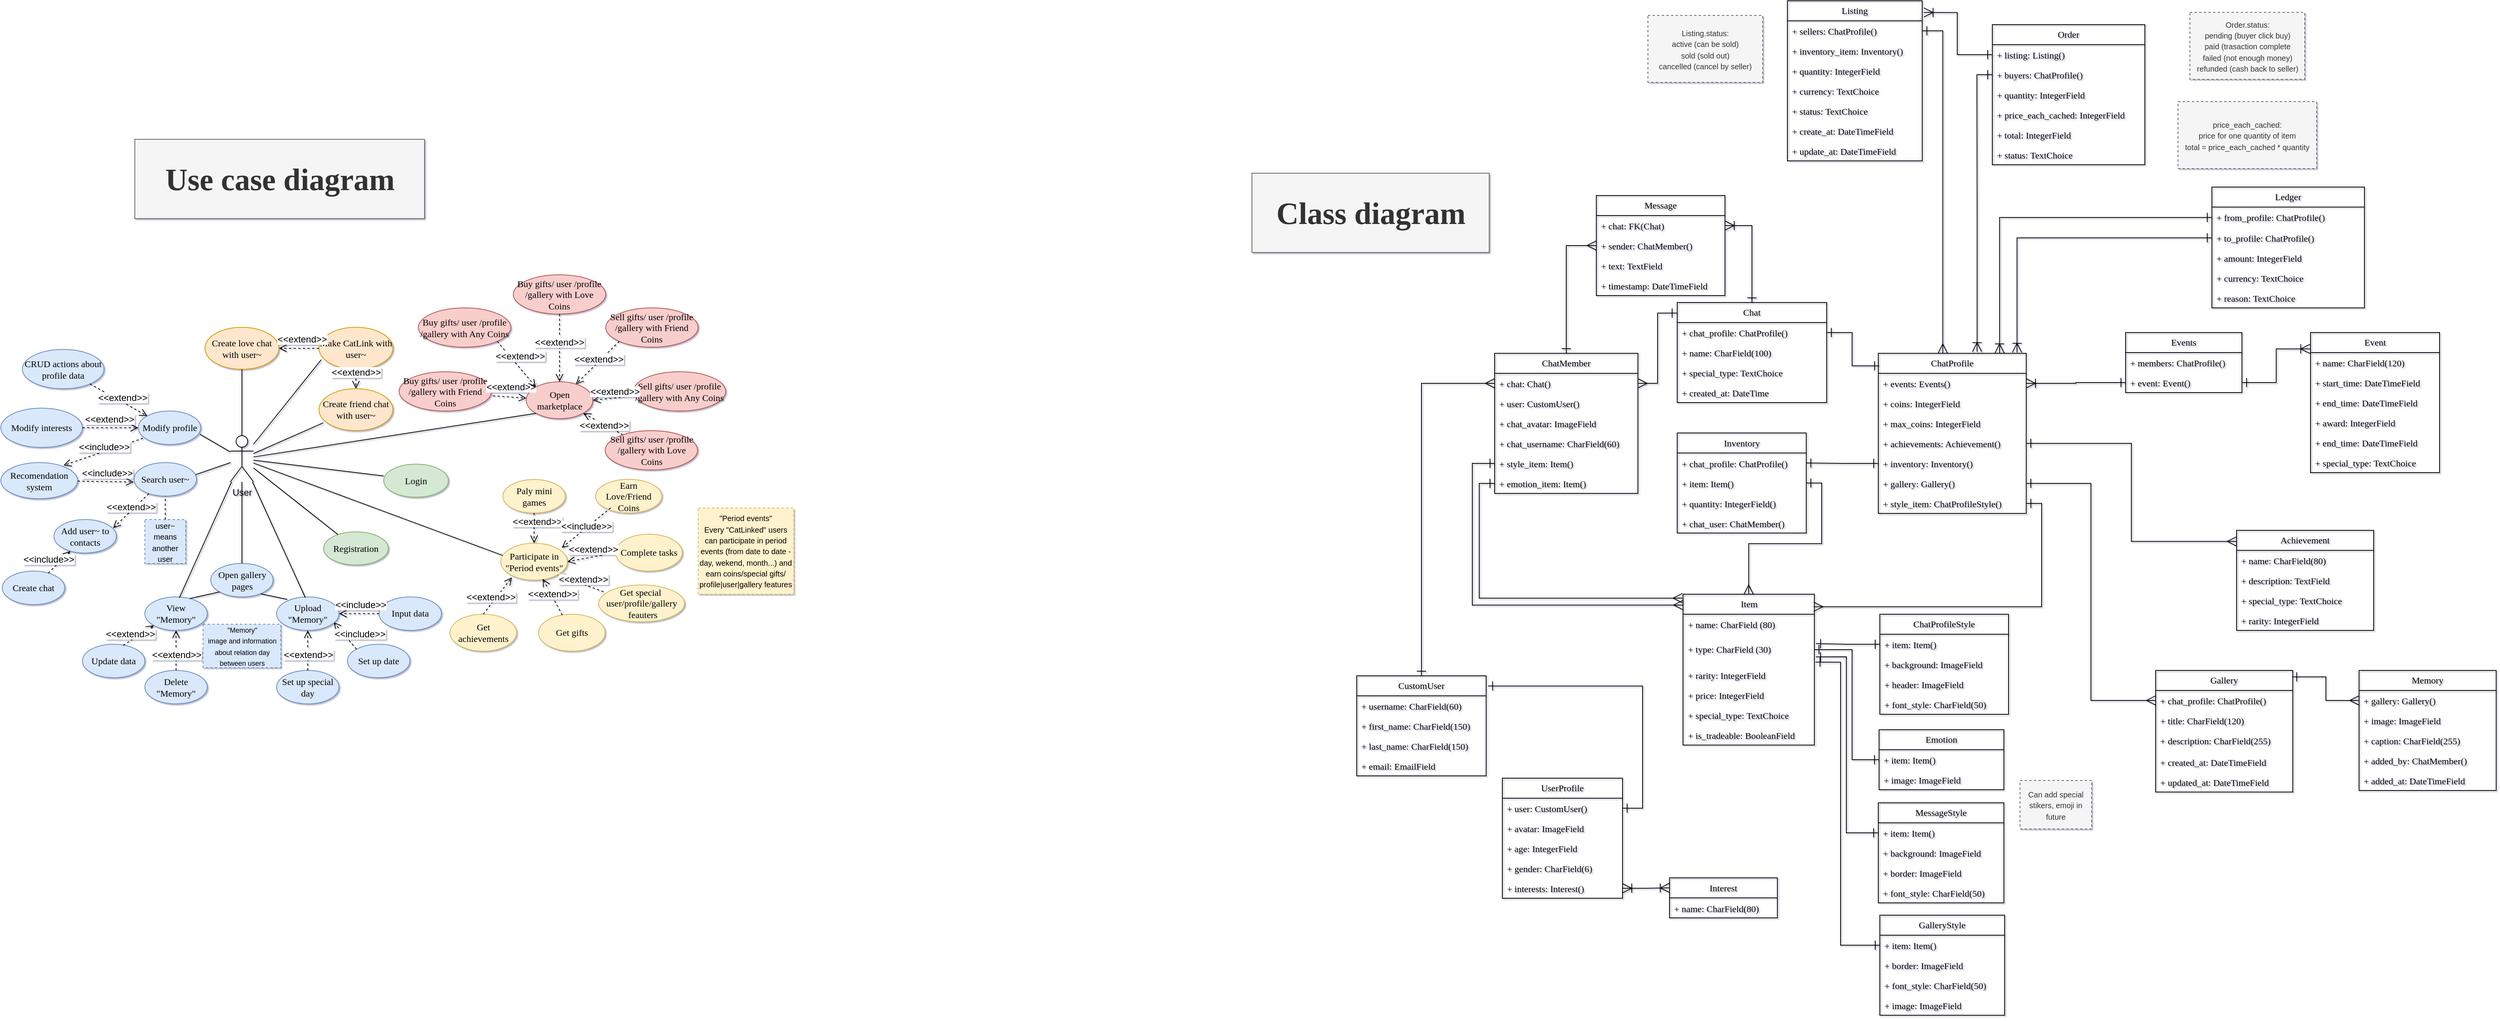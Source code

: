 <mxfile version="28.1.2">
  <diagram name="Page-1" id="BVFFTkGotnWz1ECZ5XN4">
    <mxGraphModel dx="2759" dy="1829" grid="0" gridSize="10" guides="1" tooltips="1" connect="1" arrows="1" fold="1" page="0" pageScale="1" pageWidth="850" pageHeight="1100" background="light-dark(#FFFFFF,#F1F1F1)" math="0" shadow="1">
      <root>
        <mxCell id="0" />
        <mxCell id="1" parent="0" />
        <mxCell id="_nb2k66JtucjqHiSEeKR-1" value="&lt;h1&gt;&lt;font style=&quot;font-size: 40px;&quot; face=&quot;Georgia&quot;&gt;Use case diagram&lt;/font&gt;&lt;/h1&gt;" style="text;html=1;align=center;verticalAlign=middle;resizable=0;points=[];autosize=1;strokeColor=#666666;fillColor=#f5f5f5;fontSize=16;fontColor=#333333;" parent="1" vertex="1">
          <mxGeometry x="-236" y="-296" width="376" height="103" as="geometry" />
        </mxCell>
        <mxCell id="_nb2k66JtucjqHiSEeKR-5" value="User" style="shape=umlActor;verticalLabelPosition=bottom;verticalAlign=top;html=1;outlineConnect=0;" parent="1" vertex="1">
          <mxGeometry x="-112" y="89" width="30" height="60" as="geometry" />
        </mxCell>
        <mxCell id="_nb2k66JtucjqHiSEeKR-12" value="&lt;font face=&quot;Georgia&quot;&gt;Registration&lt;/font&gt;" style="ellipse;whiteSpace=wrap;html=1;fillColor=#d5e8d4;strokeColor=#82b366;" parent="1" vertex="1">
          <mxGeometry x="9" y="214" width="84" height="43" as="geometry" />
        </mxCell>
        <mxCell id="_nb2k66JtucjqHiSEeKR-27" style="edgeStyle=none;curved=1;rounded=0;orthogonalLoop=1;jettySize=auto;html=1;entryX=0.222;entryY=0.081;entryDx=0;entryDy=0;fontSize=12;startSize=8;endSize=8;endArrow=none;endFill=0;entryPerimeter=0;" parent="1" source="_nb2k66JtucjqHiSEeKR-5" target="_nb2k66JtucjqHiSEeKR-12" edge="1">
          <mxGeometry relative="1" as="geometry">
            <mxPoint x="-109" y="131" as="sourcePoint" />
            <mxPoint x="-180" y="159" as="targetPoint" />
          </mxGeometry>
        </mxCell>
        <mxCell id="_nb2k66JtucjqHiSEeKR-30" value="&lt;font face=&quot;Georgia&quot;&gt;Search user~&lt;/font&gt;" style="ellipse;whiteSpace=wrap;html=1;fillColor=#dae8fc;strokeColor=#6c8ebf;" parent="1" vertex="1">
          <mxGeometry x="-237" y="124" width="81" height="43.5" as="geometry" />
        </mxCell>
        <mxCell id="_nb2k66JtucjqHiSEeKR-31" value="&lt;font face=&quot;Georgia&quot;&gt;Recomendation system&lt;/font&gt;" style="ellipse;whiteSpace=wrap;html=1;fillColor=#dae8fc;strokeColor=#6c8ebf;" parent="1" vertex="1">
          <mxGeometry x="-410" y="124" width="99.79" height="47" as="geometry" />
        </mxCell>
        <mxCell id="_nb2k66JtucjqHiSEeKR-32" style="edgeStyle=none;curved=1;rounded=0;orthogonalLoop=1;jettySize=auto;html=1;fontSize=12;startSize=8;endSize=8;endArrow=none;endFill=0;exitX=0.988;exitY=0.359;exitDx=0;exitDy=0;exitPerimeter=0;" parent="1" source="_nb2k66JtucjqHiSEeKR-30" target="_nb2k66JtucjqHiSEeKR-5" edge="1">
          <mxGeometry relative="1" as="geometry">
            <mxPoint x="20" y="132" as="sourcePoint" />
            <mxPoint x="-51" y="155" as="targetPoint" />
          </mxGeometry>
        </mxCell>
        <mxCell id="_nb2k66JtucjqHiSEeKR-33" value="&amp;lt;&amp;lt;include&amp;gt;&amp;gt;" style="html=1;verticalAlign=bottom;endArrow=open;dashed=1;endSize=8;curved=0;rounded=0;fontSize=12;entryX=-0.005;entryY=0.579;entryDx=0;entryDy=0;entryPerimeter=0;" parent="1" source="_nb2k66JtucjqHiSEeKR-31" target="_nb2k66JtucjqHiSEeKR-30" edge="1">
          <mxGeometry x="0.051" y="2" relative="1" as="geometry">
            <mxPoint x="115.21" y="191" as="sourcePoint" />
            <mxPoint x="35.21" y="191" as="targetPoint" />
            <mxPoint as="offset" />
          </mxGeometry>
        </mxCell>
        <mxCell id="_nb2k66JtucjqHiSEeKR-37" value="&lt;font style=&quot;font-size: 10px;&quot;&gt;user~&lt;/font&gt;&lt;div&gt;&lt;font style=&quot;font-size: 10px;&quot;&gt;means another user&lt;/font&gt;&lt;/div&gt;" style="whiteSpace=wrap;html=1;strokeWidth=1;dashed=1;fillColor=#dae8fc;strokeColor=#6c8ebf;" parent="1" vertex="1">
          <mxGeometry x="-223" y="198" width="53" height="57" as="geometry" />
        </mxCell>
        <mxCell id="_nb2k66JtucjqHiSEeKR-39" style="edgeStyle=none;curved=1;rounded=0;orthogonalLoop=1;jettySize=auto;html=1;fontSize=12;startSize=8;endSize=8;endArrow=none;endFill=0;exitX=0.5;exitY=0;exitDx=0;exitDy=0;entryX=0.5;entryY=1;entryDx=0;entryDy=0;dashed=1;" parent="1" source="_nb2k66JtucjqHiSEeKR-37" target="_nb2k66JtucjqHiSEeKR-30" edge="1">
          <mxGeometry relative="1" as="geometry">
            <mxPoint x="111.21" y="177" as="sourcePoint" />
            <mxPoint x="30.21" y="177" as="targetPoint" />
          </mxGeometry>
        </mxCell>
        <mxCell id="_nb2k66JtucjqHiSEeKR-41" value="&lt;font face=&quot;Georgia&quot;&gt;Open marketplace&lt;/font&gt;" style="ellipse;whiteSpace=wrap;html=1;fillColor=#f8cecc;strokeColor=#b85450;" parent="1" vertex="1">
          <mxGeometry x="272" y="19" width="86.5" height="48" as="geometry" />
        </mxCell>
        <mxCell id="_nb2k66JtucjqHiSEeKR-43" value="&lt;font face=&quot;Georgia&quot;&gt;Make CatLink with user~&lt;/font&gt;" style="ellipse;whiteSpace=wrap;html=1;fillColor=#ffe6cc;strokeColor=#d79b00;" parent="1" vertex="1">
          <mxGeometry x="3" y="-51.75" width="96" height="54.5" as="geometry" />
        </mxCell>
        <mxCell id="_nb2k66JtucjqHiSEeKR-46" style="edgeStyle=none;curved=1;rounded=0;orthogonalLoop=1;jettySize=auto;html=1;entryX=0;entryY=1;entryDx=0;entryDy=0;fontSize=12;startSize=8;endSize=8;endArrow=none;endFill=0;" parent="1" source="_nb2k66JtucjqHiSEeKR-5" target="_nb2k66JtucjqHiSEeKR-41" edge="1">
          <mxGeometry relative="1" as="geometry">
            <mxPoint x="-52" y="107" as="sourcePoint" />
            <mxPoint x="-124" y="77" as="targetPoint" />
          </mxGeometry>
        </mxCell>
        <mxCell id="_nb2k66JtucjqHiSEeKR-48" style="edgeStyle=none;curved=1;rounded=0;orthogonalLoop=1;jettySize=auto;html=1;entryX=0.031;entryY=0.771;entryDx=0;entryDy=0;fontSize=12;startSize=8;endSize=8;endArrow=none;endFill=0;entryPerimeter=0;" parent="1" source="_nb2k66JtucjqHiSEeKR-5" target="_nb2k66JtucjqHiSEeKR-43" edge="1">
          <mxGeometry relative="1" as="geometry">
            <mxPoint x="4" y="143" as="sourcePoint" />
            <mxPoint x="-40" y="66" as="targetPoint" />
          </mxGeometry>
        </mxCell>
        <mxCell id="_nb2k66JtucjqHiSEeKR-51" value="&lt;font face=&quot;Georgia&quot;&gt;Create love chat with user~&lt;/font&gt;" style="ellipse;whiteSpace=wrap;html=1;fillColor=#ffe6cc;strokeColor=#d79b00;" parent="1" vertex="1">
          <mxGeometry x="-145" y="-51.75" width="96" height="54.5" as="geometry" />
        </mxCell>
        <mxCell id="_nb2k66JtucjqHiSEeKR-52" value="&lt;font face=&quot;Georgia&quot;&gt;Create friend chat with user~&lt;/font&gt;" style="ellipse;whiteSpace=wrap;html=1;fillColor=#ffe6cc;strokeColor=#d79b00;" parent="1" vertex="1">
          <mxGeometry x="3" y="28" width="96" height="54.5" as="geometry" />
        </mxCell>
        <mxCell id="_nb2k66JtucjqHiSEeKR-53" style="edgeStyle=none;curved=1;rounded=0;orthogonalLoop=1;jettySize=auto;html=1;entryX=0.059;entryY=0.813;entryDx=0;entryDy=0;fontSize=12;startSize=8;endSize=8;endArrow=none;endFill=0;entryPerimeter=0;" parent="1" source="_nb2k66JtucjqHiSEeKR-5" target="_nb2k66JtucjqHiSEeKR-52" edge="1">
          <mxGeometry relative="1" as="geometry">
            <mxPoint x="80" y="35" as="sourcePoint" />
            <mxPoint x="158" y="-20" as="targetPoint" />
          </mxGeometry>
        </mxCell>
        <mxCell id="_nb2k66JtucjqHiSEeKR-54" style="edgeStyle=none;curved=1;rounded=0;orthogonalLoop=1;jettySize=auto;html=1;entryX=0.5;entryY=1;entryDx=0;entryDy=0;fontSize=12;startSize=8;endSize=8;endArrow=none;endFill=0;" parent="1" source="_nb2k66JtucjqHiSEeKR-5" target="_nb2k66JtucjqHiSEeKR-51" edge="1">
          <mxGeometry relative="1" as="geometry">
            <mxPoint x="80" y="51" as="sourcePoint" />
            <mxPoint x="171" y="11" as="targetPoint" />
          </mxGeometry>
        </mxCell>
        <mxCell id="_nb2k66JtucjqHiSEeKR-55" value="&amp;lt;&amp;lt;extend&amp;gt;&amp;gt;" style="html=1;verticalAlign=bottom;endArrow=open;dashed=1;endSize=8;curved=0;rounded=0;fontSize=12;entryX=1;entryY=0.5;entryDx=0;entryDy=0;exitX=0;exitY=0.5;exitDx=0;exitDy=0;" parent="1" source="_nb2k66JtucjqHiSEeKR-43" target="_nb2k66JtucjqHiSEeKR-51" edge="1">
          <mxGeometry x="-0.133" y="-3" relative="1" as="geometry">
            <mxPoint x="159" y="128" as="sourcePoint" />
            <mxPoint x="99" y="99" as="targetPoint" />
            <mxPoint as="offset" />
          </mxGeometry>
        </mxCell>
        <mxCell id="_nb2k66JtucjqHiSEeKR-56" value="&amp;lt;&amp;lt;extend&amp;gt;&amp;gt;" style="html=1;verticalAlign=bottom;endArrow=open;dashed=1;endSize=8;curved=0;rounded=0;fontSize=12;entryX=0.5;entryY=0;entryDx=0;entryDy=0;exitX=0.5;exitY=1;exitDx=0;exitDy=0;" parent="1" source="_nb2k66JtucjqHiSEeKR-43" target="_nb2k66JtucjqHiSEeKR-52" edge="1">
          <mxGeometry x="0.024" relative="1" as="geometry">
            <mxPoint x="211" y="25" as="sourcePoint" />
            <mxPoint x="151" y="-4" as="targetPoint" />
            <mxPoint as="offset" />
          </mxGeometry>
        </mxCell>
        <mxCell id="_nb2k66JtucjqHiSEeKR-63" value="&lt;font face=&quot;Georgia&quot;&gt;Add user~ to contacts&lt;/font&gt;" style="ellipse;whiteSpace=wrap;html=1;fillColor=#dae8fc;strokeColor=#6c8ebf;" parent="1" vertex="1">
          <mxGeometry x="-341" y="198" width="81" height="43.5" as="geometry" />
        </mxCell>
        <mxCell id="_nb2k66JtucjqHiSEeKR-65" value="&amp;lt;&amp;lt;extend&amp;gt;&amp;gt;" style="html=1;verticalAlign=bottom;endArrow=open;dashed=1;endSize=8;curved=0;rounded=0;fontSize=12;entryX=0.948;entryY=0.257;entryDx=0;entryDy=0;entryPerimeter=0;exitX=0.237;exitY=0.929;exitDx=0;exitDy=0;exitPerimeter=0;" parent="1" source="_nb2k66JtucjqHiSEeKR-30" target="_nb2k66JtucjqHiSEeKR-63" edge="1">
          <mxGeometry x="0.092" y="3" relative="1" as="geometry">
            <mxPoint x="158" y="174" as="sourcePoint" />
            <mxPoint x="96" y="149" as="targetPoint" />
            <mxPoint as="offset" />
          </mxGeometry>
        </mxCell>
        <mxCell id="_nb2k66JtucjqHiSEeKR-66" value="&lt;font face=&quot;Georgia&quot;&gt;Open gallery pages&lt;/font&gt;" style="ellipse;whiteSpace=wrap;html=1;fillColor=#dae8fc;strokeColor=#6c8ebf;" parent="1" vertex="1">
          <mxGeometry x="-137.5" y="255" width="81" height="43.5" as="geometry" />
        </mxCell>
        <mxCell id="_nb2k66JtucjqHiSEeKR-67" style="edgeStyle=none;curved=1;rounded=0;orthogonalLoop=1;jettySize=auto;html=1;fontSize=12;startSize=8;endSize=8;endArrow=none;endFill=0;exitX=0.5;exitY=0;exitDx=0;exitDy=0;" parent="1" source="_nb2k66JtucjqHiSEeKR-66" target="_nb2k66JtucjqHiSEeKR-5" edge="1">
          <mxGeometry relative="1" as="geometry">
            <mxPoint x="-1" y="175" as="sourcePoint" />
            <mxPoint x="-78" y="129" as="targetPoint" />
          </mxGeometry>
        </mxCell>
        <mxCell id="_nb2k66JtucjqHiSEeKR-69" value="&lt;font face=&quot;Georgia&quot;&gt;Set up date&lt;/font&gt;" style="ellipse;whiteSpace=wrap;html=1;fillColor=#dae8fc;strokeColor=#6c8ebf;" parent="1" vertex="1">
          <mxGeometry x="40" y="360" width="81" height="43.5" as="geometry" />
        </mxCell>
        <mxCell id="_nb2k66JtucjqHiSEeKR-71" value="&amp;lt;&amp;lt;include&amp;gt;&amp;gt;" style="html=1;verticalAlign=bottom;endArrow=open;dashed=1;endSize=8;curved=0;rounded=0;fontSize=12;exitX=0;exitY=0;exitDx=0;exitDy=0;entryX=0.914;entryY=0.752;entryDx=0;entryDy=0;entryPerimeter=0;" parent="1" source="_nb2k66JtucjqHiSEeKR-69" target="_nb2k66JtucjqHiSEeKR-74" edge="1">
          <mxGeometry x="-0.758" y="-10" relative="1" as="geometry">
            <mxPoint x="25" y="342" as="sourcePoint" />
            <mxPoint x="-50" y="360" as="targetPoint" />
            <mxPoint as="offset" />
          </mxGeometry>
        </mxCell>
        <mxCell id="_nb2k66JtucjqHiSEeKR-72" value="&lt;font face=&quot;Georgia&quot;&gt;Set up special day&lt;/font&gt;" style="ellipse;whiteSpace=wrap;html=1;fillColor=#dae8fc;strokeColor=#6c8ebf;" parent="1" vertex="1">
          <mxGeometry x="-52" y="394" width="81" height="43.5" as="geometry" />
        </mxCell>
        <mxCell id="_nb2k66JtucjqHiSEeKR-73" value="&amp;lt;&amp;lt;extend&amp;gt;&amp;gt;" style="html=1;verticalAlign=bottom;endArrow=open;dashed=1;endSize=8;curved=0;rounded=0;fontSize=12;entryX=0.5;entryY=1;entryDx=0;entryDy=0;exitX=0.5;exitY=0;exitDx=0;exitDy=0;" parent="1" source="_nb2k66JtucjqHiSEeKR-72" target="_nb2k66JtucjqHiSEeKR-74" edge="1">
          <mxGeometry x="-0.566" relative="1" as="geometry">
            <mxPoint x="110" y="377.5" as="sourcePoint" />
            <mxPoint x="-82" y="377.0" as="targetPoint" />
            <mxPoint as="offset" />
          </mxGeometry>
        </mxCell>
        <mxCell id="_nb2k66JtucjqHiSEeKR-74" value="&lt;font face=&quot;Georgia&quot;&gt;Upload &quot;Memory&quot;&lt;/font&gt;" style="ellipse;whiteSpace=wrap;html=1;fillColor=#dae8fc;strokeColor=#6c8ebf;" parent="1" vertex="1">
          <mxGeometry x="-52" y="298.5" width="81" height="43.5" as="geometry" />
        </mxCell>
        <mxCell id="_nb2k66JtucjqHiSEeKR-75" style="edgeStyle=none;curved=1;rounded=0;orthogonalLoop=1;jettySize=auto;html=1;fontSize=12;startSize=8;endSize=8;endArrow=none;endFill=0;exitX=0.172;exitY=0.074;exitDx=0;exitDy=0;entryX=0.802;entryY=0.909;entryDx=0;entryDy=0;entryPerimeter=0;exitPerimeter=0;" parent="1" source="_nb2k66JtucjqHiSEeKR-74" target="_nb2k66JtucjqHiSEeKR-66" edge="1">
          <mxGeometry relative="1" as="geometry">
            <mxPoint x="-92" y="364" as="sourcePoint" />
            <mxPoint x="-92" y="254" as="targetPoint" />
          </mxGeometry>
        </mxCell>
        <mxCell id="_nb2k66JtucjqHiSEeKR-76" style="edgeStyle=none;curved=1;rounded=0;orthogonalLoop=1;jettySize=auto;html=1;fontSize=12;startSize=8;endSize=8;endArrow=none;endFill=0;exitX=0.46;exitY=0.02;exitDx=0;exitDy=0;exitPerimeter=0;" parent="1" source="_nb2k66JtucjqHiSEeKR-74" target="_nb2k66JtucjqHiSEeKR-5" edge="1">
          <mxGeometry relative="1" as="geometry">
            <mxPoint x="-57" y="310" as="sourcePoint" />
            <mxPoint x="-30" y="204" as="targetPoint" />
          </mxGeometry>
        </mxCell>
        <mxCell id="_nb2k66JtucjqHiSEeKR-77" value="&lt;font face=&quot;Georgia&quot;&gt;View &quot;Memory&quot;&lt;/font&gt;" style="ellipse;whiteSpace=wrap;html=1;fillColor=#dae8fc;strokeColor=#6c8ebf;" parent="1" vertex="1">
          <mxGeometry x="-223" y="298.5" width="81" height="43.5" as="geometry" />
        </mxCell>
        <mxCell id="_nb2k66JtucjqHiSEeKR-78" style="edgeStyle=none;curved=1;rounded=0;orthogonalLoop=1;jettySize=auto;html=1;fontSize=12;startSize=8;endSize=8;endArrow=none;endFill=0;exitX=0.718;exitY=0.05;exitDx=0;exitDy=0;entryX=0;entryY=1;entryDx=0;entryDy=0;exitPerimeter=0;" parent="1" source="_nb2k66JtucjqHiSEeKR-77" target="_nb2k66JtucjqHiSEeKR-66" edge="1">
          <mxGeometry relative="1" as="geometry">
            <mxPoint x="-98" y="310" as="sourcePoint" />
            <mxPoint x="-119" y="295" as="targetPoint" />
          </mxGeometry>
        </mxCell>
        <mxCell id="_nb2k66JtucjqHiSEeKR-79" value="&lt;font face=&quot;Georgia&quot;&gt;Update data&lt;/font&gt;" style="ellipse;whiteSpace=wrap;html=1;fillColor=#dae8fc;strokeColor=#6c8ebf;" parent="1" vertex="1">
          <mxGeometry x="-304" y="360" width="81" height="43.5" as="geometry" />
        </mxCell>
        <mxCell id="_nb2k66JtucjqHiSEeKR-80" style="edgeStyle=none;curved=1;rounded=0;orthogonalLoop=1;jettySize=auto;html=1;fontSize=12;startSize=8;endSize=8;endArrow=none;endFill=0;exitX=0.553;exitY=0.029;exitDx=0;exitDy=0;exitPerimeter=0;" parent="1" source="_nb2k66JtucjqHiSEeKR-77" target="_nb2k66JtucjqHiSEeKR-5" edge="1">
          <mxGeometry relative="1" as="geometry">
            <mxPoint x="-19" y="322" as="sourcePoint" />
            <mxPoint x="-72" y="172" as="targetPoint" />
          </mxGeometry>
        </mxCell>
        <mxCell id="_nb2k66JtucjqHiSEeKR-81" value="&amp;lt;&amp;lt;extend&amp;gt;&amp;gt;" style="html=1;verticalAlign=bottom;endArrow=open;dashed=1;endSize=8;curved=0;rounded=0;fontSize=12;entryX=0;entryY=1;entryDx=0;entryDy=0;exitX=0.654;exitY=0.035;exitDx=0;exitDy=0;exitPerimeter=0;" parent="1" source="_nb2k66JtucjqHiSEeKR-79" target="_nb2k66JtucjqHiSEeKR-77" edge="1">
          <mxGeometry x="-0.552" relative="1" as="geometry">
            <mxPoint x="-173" y="418" as="sourcePoint" />
            <mxPoint x="-173" y="366" as="targetPoint" />
            <mxPoint as="offset" />
          </mxGeometry>
        </mxCell>
        <mxCell id="_nb2k66JtucjqHiSEeKR-82" value="&lt;font face=&quot;Georgia&quot;&gt;Input data&lt;/font&gt;" style="ellipse;whiteSpace=wrap;html=1;fillColor=#dae8fc;strokeColor=#6c8ebf;" parent="1" vertex="1">
          <mxGeometry x="81" y="298.5" width="81" height="43.5" as="geometry" />
        </mxCell>
        <mxCell id="_nb2k66JtucjqHiSEeKR-83" value="&amp;lt;&amp;lt;include&amp;gt;&amp;gt;" style="html=1;verticalAlign=bottom;endArrow=open;dashed=1;endSize=8;curved=0;rounded=0;fontSize=12;exitX=0;exitY=0.5;exitDx=0;exitDy=0;entryX=1;entryY=0.5;entryDx=0;entryDy=0;" parent="1" source="_nb2k66JtucjqHiSEeKR-82" target="_nb2k66JtucjqHiSEeKR-74" edge="1">
          <mxGeometry x="-0.079" y="-2" relative="1" as="geometry">
            <mxPoint x="78" y="365" as="sourcePoint" />
            <mxPoint x="38" y="335" as="targetPoint" />
            <mxPoint as="offset" />
          </mxGeometry>
        </mxCell>
        <mxCell id="_nb2k66JtucjqHiSEeKR-86" value="&lt;font face=&quot;Georgia&quot;&gt;Delete &quot;Memory&quot;&lt;/font&gt;" style="ellipse;whiteSpace=wrap;html=1;fillColor=#dae8fc;strokeColor=#6c8ebf;" parent="1" vertex="1">
          <mxGeometry x="-223" y="394" width="81" height="43.5" as="geometry" />
        </mxCell>
        <mxCell id="_nb2k66JtucjqHiSEeKR-87" value="&lt;font style=&quot;font-size: 9px;&quot;&gt;&quot;Memory&quot;&lt;/font&gt;&lt;div&gt;&lt;font style=&quot;font-size: 9px;&quot;&gt;image and information about relation day between users&lt;/font&gt;&lt;/div&gt;" style="whiteSpace=wrap;html=1;strokeWidth=1;dashed=1;fillColor=#dae8fc;strokeColor=#6c8ebf;" parent="1" vertex="1">
          <mxGeometry x="-147.5" y="334" width="101" height="56.5" as="geometry" />
        </mxCell>
        <mxCell id="_nb2k66JtucjqHiSEeKR-88" value="&amp;lt;&amp;lt;extend&amp;gt;&amp;gt;" style="html=1;verticalAlign=bottom;endArrow=open;dashed=1;endSize=8;curved=0;rounded=0;fontSize=12;entryX=0.5;entryY=1;entryDx=0;entryDy=0;" parent="1" source="_nb2k66JtucjqHiSEeKR-86" target="_nb2k66JtucjqHiSEeKR-77" edge="1">
          <mxGeometry x="-0.566" relative="1" as="geometry">
            <mxPoint x="-141" y="390" as="sourcePoint" />
            <mxPoint x="-114" y="362" as="targetPoint" />
            <mxPoint as="offset" />
          </mxGeometry>
        </mxCell>
        <mxCell id="_nb2k66JtucjqHiSEeKR-90" value="&lt;font face=&quot;Georgia&quot;&gt;Modify profile&lt;/font&gt;" style="ellipse;whiteSpace=wrap;html=1;fillColor=#dae8fc;strokeColor=#6c8ebf;" parent="1" vertex="1">
          <mxGeometry x="-231.5" y="57" width="81" height="43.5" as="geometry" />
        </mxCell>
        <mxCell id="_nb2k66JtucjqHiSEeKR-91" value="&lt;font face=&quot;Georgia&quot;&gt;CRUD actions about profile data&lt;/font&gt;" style="ellipse;whiteSpace=wrap;html=1;fillColor=#dae8fc;strokeColor=#6c8ebf;" parent="1" vertex="1">
          <mxGeometry x="-382" y="-23" width="106" height="51" as="geometry" />
        </mxCell>
        <mxCell id="_nb2k66JtucjqHiSEeKR-92" style="edgeStyle=none;curved=1;rounded=0;orthogonalLoop=1;jettySize=auto;html=1;entryX=0.988;entryY=0.693;entryDx=0;entryDy=0;fontSize=12;startSize=8;endSize=8;endArrow=none;endFill=0;entryPerimeter=0;" parent="1" source="_nb2k66JtucjqHiSEeKR-5" target="_nb2k66JtucjqHiSEeKR-90" edge="1">
          <mxGeometry relative="1" as="geometry">
            <mxPoint x="-58" y="137" as="sourcePoint" />
            <mxPoint x="-16" y="46" as="targetPoint" />
          </mxGeometry>
        </mxCell>
        <mxCell id="_nb2k66JtucjqHiSEeKR-93" value="&amp;lt;&amp;lt;extend&amp;gt;&amp;gt;" style="html=1;verticalAlign=bottom;endArrow=open;dashed=1;endSize=8;curved=0;rounded=0;fontSize=12;entryX=0;entryY=0;entryDx=0;entryDy=0;" parent="1" source="_nb2k66JtucjqHiSEeKR-91" target="_nb2k66JtucjqHiSEeKR-90" edge="1">
          <mxGeometry x="0.186" y="-3" relative="1" as="geometry">
            <mxPoint x="37" y="170" as="sourcePoint" />
            <mxPoint x="89" y="147" as="targetPoint" />
            <mxPoint as="offset" />
          </mxGeometry>
        </mxCell>
        <mxCell id="_nb2k66JtucjqHiSEeKR-96" value="&lt;font face=&quot;Georgia&quot;&gt;Modify interests&lt;/font&gt;" style="ellipse;whiteSpace=wrap;html=1;fillColor=#dae8fc;strokeColor=#6c8ebf;" parent="1" vertex="1">
          <mxGeometry x="-410" y="53.25" width="106" height="51" as="geometry" />
        </mxCell>
        <mxCell id="_nb2k66JtucjqHiSEeKR-97" value="&amp;lt;&amp;lt;extend&amp;gt;&amp;gt;" style="html=1;verticalAlign=bottom;endArrow=open;dashed=1;endSize=8;curved=0;rounded=0;fontSize=12;exitX=1;exitY=0.5;exitDx=0;exitDy=0;" parent="1" source="_nb2k66JtucjqHiSEeKR-96" target="_nb2k66JtucjqHiSEeKR-90" edge="1">
          <mxGeometry x="-0.035" y="2" relative="1" as="geometry">
            <mxPoint x="-240" y="69" as="sourcePoint" />
            <mxPoint x="-191" y="97" as="targetPoint" />
            <mxPoint as="offset" />
          </mxGeometry>
        </mxCell>
        <mxCell id="_nb2k66JtucjqHiSEeKR-98" value="&amp;lt;&amp;lt;include&amp;gt;&amp;gt;" style="html=1;verticalAlign=bottom;endArrow=open;dashed=1;endSize=8;curved=0;rounded=0;fontSize=12;entryX=0.816;entryY=0.077;entryDx=0;entryDy=0;entryPerimeter=0;exitX=0.075;exitY=0.814;exitDx=0;exitDy=0;exitPerimeter=0;" parent="1" source="_nb2k66JtucjqHiSEeKR-90" target="_nb2k66JtucjqHiSEeKR-31" edge="1">
          <mxGeometry x="0.0" y="3" relative="1" as="geometry">
            <mxPoint x="-232" y="114" as="sourcePoint" />
            <mxPoint x="-159" y="115" as="targetPoint" />
            <mxPoint as="offset" />
          </mxGeometry>
        </mxCell>
        <mxCell id="_nb2k66JtucjqHiSEeKR-100" value="&lt;h1&gt;&lt;font face=&quot;Georgia&quot;&gt;&lt;span style=&quot;font-size: 40px;&quot;&gt;Class diagram&lt;/span&gt;&lt;/font&gt;&lt;/h1&gt;" style="text;html=1;align=center;verticalAlign=middle;resizable=0;points=[];autosize=1;strokeColor=#666666;fillColor=#f5f5f5;fontSize=16;fontColor=#333333;" parent="1" vertex="1">
          <mxGeometry x="1214" y="-252" width="308" height="103" as="geometry" />
        </mxCell>
        <mxCell id="_nb2k66JtucjqHiSEeKR-102" value="&lt;font face=&quot;Georgia&quot;&gt;CustomUser&lt;/font&gt;" style="swimlane;fontStyle=0;childLayout=stackLayout;horizontal=1;startSize=26;fillColor=none;horizontalStack=0;resizeParent=1;resizeParentMax=0;resizeLast=0;collapsible=1;marginBottom=0;whiteSpace=wrap;html=1;" parent="1" vertex="1">
          <mxGeometry x="1350" y="401" width="168" height="130" as="geometry" />
        </mxCell>
        <mxCell id="_nb2k66JtucjqHiSEeKR-103" value="&lt;font face=&quot;Georgia&quot;&gt;+ username: CharField(60)&lt;/font&gt;" style="text;strokeColor=none;fillColor=none;align=left;verticalAlign=top;spacingLeft=4;spacingRight=4;overflow=hidden;rotatable=0;points=[[0,0.5],[1,0.5]];portConstraint=eastwest;whiteSpace=wrap;html=1;" parent="_nb2k66JtucjqHiSEeKR-102" vertex="1">
          <mxGeometry y="26" width="168" height="26" as="geometry" />
        </mxCell>
        <mxCell id="_nb2k66JtucjqHiSEeKR-104" value="&lt;font face=&quot;Georgia&quot;&gt;+ first_name: CharField(150)&lt;/font&gt;" style="text;strokeColor=none;fillColor=none;align=left;verticalAlign=top;spacingLeft=4;spacingRight=4;overflow=hidden;rotatable=0;points=[[0,0.5],[1,0.5]];portConstraint=eastwest;whiteSpace=wrap;html=1;" parent="_nb2k66JtucjqHiSEeKR-102" vertex="1">
          <mxGeometry y="52" width="168" height="26" as="geometry" />
        </mxCell>
        <mxCell id="NbMZPw56kYgY9-fVgs39-1" value="&lt;span style=&quot;font-family: Georgia;&quot;&gt;+ last_name: CharField(150)&lt;/span&gt;" style="text;strokeColor=none;fillColor=none;align=left;verticalAlign=top;spacingLeft=4;spacingRight=4;overflow=hidden;rotatable=0;points=[[0,0.5],[1,0.5]];portConstraint=eastwest;whiteSpace=wrap;html=1;" parent="_nb2k66JtucjqHiSEeKR-102" vertex="1">
          <mxGeometry y="78" width="168" height="26" as="geometry" />
        </mxCell>
        <mxCell id="_nb2k66JtucjqHiSEeKR-105" value="&lt;span style=&quot;font-family: Georgia;&quot;&gt;+ email: EmailField&lt;/span&gt;" style="text;strokeColor=none;fillColor=none;align=left;verticalAlign=top;spacingLeft=4;spacingRight=4;overflow=hidden;rotatable=0;points=[[0,0.5],[1,0.5]];portConstraint=eastwest;whiteSpace=wrap;html=1;" parent="_nb2k66JtucjqHiSEeKR-102" vertex="1">
          <mxGeometry y="104" width="168" height="26" as="geometry" />
        </mxCell>
        <mxCell id="_nb2k66JtucjqHiSEeKR-118" value="&lt;font face=&quot;Georgia&quot;&gt;Participate in &quot;Period events&quot;&lt;/font&gt;" style="ellipse;whiteSpace=wrap;html=1;fillColor=#fff2cc;strokeColor=#d6b656;" parent="1" vertex="1">
          <mxGeometry x="239" y="228.75" width="86.5" height="48" as="geometry" />
        </mxCell>
        <mxCell id="_nb2k66JtucjqHiSEeKR-119" value="&lt;div style=&quot;&quot;&gt;&lt;font style=&quot;font-size: 10px;&quot;&gt;&quot;Period events&quot;&lt;/font&gt;&lt;/div&gt;&lt;div style=&quot;&quot;&gt;&lt;span style=&quot;background-color: transparent; color: light-dark(rgb(0, 0, 0), rgb(255, 255, 255));&quot;&gt;&lt;font style=&quot;font-size: 10px;&quot;&gt;Every &quot;CatLinked&quot; users can participate in period events (from date to date - day, wekend, month...) and earn coins/special gifts/ profile|user|gallery features&lt;/font&gt;&lt;/span&gt;&lt;/div&gt;" style="whiteSpace=wrap;html=1;strokeWidth=1;dashed=1;align=center;fillColor=#fff2cc;strokeColor=#d6b656;" parent="1" vertex="1">
          <mxGeometry x="495.25" y="183" width="124" height="112" as="geometry" />
        </mxCell>
        <mxCell id="_nb2k66JtucjqHiSEeKR-120" style="edgeStyle=none;curved=1;rounded=0;orthogonalLoop=1;jettySize=auto;html=1;entryX=0.028;entryY=0.33;entryDx=0;entryDy=0;fontSize=12;startSize=8;endSize=8;endArrow=none;endFill=0;entryPerimeter=0;" parent="1" source="_nb2k66JtucjqHiSEeKR-5" target="_nb2k66JtucjqHiSEeKR-118" edge="1">
          <mxGeometry relative="1" as="geometry">
            <mxPoint x="-63" y="118" as="sourcePoint" />
            <mxPoint x="91" y="118" as="targetPoint" />
          </mxGeometry>
        </mxCell>
        <mxCell id="_nb2k66JtucjqHiSEeKR-121" value="&lt;font face=&quot;Georgia&quot;&gt;Paly mini games&lt;/font&gt;" style="ellipse;whiteSpace=wrap;html=1;fillColor=#fff2cc;strokeColor=#d6b656;" parent="1" vertex="1">
          <mxGeometry x="241.75" y="146" width="81" height="43.5" as="geometry" />
        </mxCell>
        <mxCell id="_nb2k66JtucjqHiSEeKR-122" value="&amp;lt;&amp;lt;extend&amp;gt;&amp;gt;" style="html=1;verticalAlign=bottom;endArrow=open;dashed=1;endSize=8;curved=0;rounded=0;fontSize=12;entryX=0.5;entryY=0;entryDx=0;entryDy=0;exitX=0.5;exitY=1;exitDx=0;exitDy=0;" parent="1" source="_nb2k66JtucjqHiSEeKR-121" target="_nb2k66JtucjqHiSEeKR-118" edge="1">
          <mxGeometry x="0.048" y="4" relative="1" as="geometry">
            <mxPoint x="161.25" y="280.75" as="sourcePoint" />
            <mxPoint x="161.25" y="228.75" as="targetPoint" />
            <mxPoint as="offset" />
          </mxGeometry>
        </mxCell>
        <mxCell id="_nb2k66JtucjqHiSEeKR-123" value="&lt;font face=&quot;Georgia&quot;&gt;Earn Love/Friend Coins&lt;/font&gt;" style="ellipse;whiteSpace=wrap;html=1;fillColor=#fff2cc;strokeColor=#d6b656;" parent="1" vertex="1">
          <mxGeometry x="362" y="145.75" width="86" height="43.75" as="geometry" />
        </mxCell>
        <mxCell id="_nb2k66JtucjqHiSEeKR-124" value="&lt;font face=&quot;Georgia&quot;&gt;Complete tasks&lt;/font&gt;" style="ellipse;whiteSpace=wrap;html=1;fillColor=#fff2cc;strokeColor=#d6b656;" parent="1" vertex="1">
          <mxGeometry x="388" y="217" width="86.5" height="48" as="geometry" />
        </mxCell>
        <mxCell id="_nb2k66JtucjqHiSEeKR-125" value="&amp;lt;&amp;lt;include&amp;gt;&amp;gt;" style="html=1;verticalAlign=bottom;endArrow=open;dashed=1;endSize=8;curved=0;rounded=0;fontSize=12;exitX=0.228;exitY=0.847;exitDx=0;exitDy=0;entryX=0.916;entryY=0.125;entryDx=0;entryDy=0;entryPerimeter=0;exitPerimeter=0;" parent="1" source="_nb2k66JtucjqHiSEeKR-123" target="_nb2k66JtucjqHiSEeKR-118" edge="1">
          <mxGeometry x="0.112" y="6" relative="1" as="geometry">
            <mxPoint x="141.25" y="400.75" as="sourcePoint" />
            <mxPoint x="325.25" y="252.75" as="targetPoint" />
            <mxPoint as="offset" />
          </mxGeometry>
        </mxCell>
        <mxCell id="_nb2k66JtucjqHiSEeKR-127" value="&amp;lt;&amp;lt;extend&amp;gt;&amp;gt;" style="html=1;verticalAlign=bottom;endArrow=open;dashed=1;endSize=8;curved=0;rounded=0;fontSize=12;entryX=1;entryY=0.5;entryDx=0;entryDy=0;exitX=0;exitY=0.5;exitDx=0;exitDy=0;" parent="1" source="_nb2k66JtucjqHiSEeKR-124" target="_nb2k66JtucjqHiSEeKR-118" edge="1">
          <mxGeometry x="-0.082" relative="1" as="geometry">
            <mxPoint x="363.25" y="227.75" as="sourcePoint" />
            <mxPoint x="363.25" y="266.75" as="targetPoint" />
            <mxPoint as="offset" />
          </mxGeometry>
        </mxCell>
        <mxCell id="_nb2k66JtucjqHiSEeKR-128" value="&lt;font face=&quot;Georgia&quot;&gt;Get achievements&lt;/font&gt;" style="ellipse;whiteSpace=wrap;html=1;fillColor=#fff2cc;strokeColor=#d6b656;" parent="1" vertex="1">
          <mxGeometry x="173" y="321" width="86.5" height="48" as="geometry" />
        </mxCell>
        <mxCell id="_nb2k66JtucjqHiSEeKR-129" value="&amp;lt;&amp;lt;extend&amp;gt;&amp;gt;" style="html=1;verticalAlign=bottom;endArrow=open;dashed=1;endSize=8;curved=0;rounded=0;fontSize=12;entryX=0.167;entryY=0.924;entryDx=0;entryDy=0;exitX=0.5;exitY=0;exitDx=0;exitDy=0;entryPerimeter=0;" parent="1" source="_nb2k66JtucjqHiSEeKR-128" target="_nb2k66JtucjqHiSEeKR-118" edge="1">
          <mxGeometry x="-0.467" relative="1" as="geometry">
            <mxPoint x="343" y="279" as="sourcePoint" />
            <mxPoint x="343" y="318" as="targetPoint" />
            <mxPoint as="offset" />
          </mxGeometry>
        </mxCell>
        <mxCell id="_nb2k66JtucjqHiSEeKR-130" value="&lt;font face=&quot;Georgia&quot;&gt;Get special&amp;nbsp;&lt;/font&gt;&lt;div&gt;&lt;span style=&quot;font-family: Georgia;&quot;&gt;user/profile/gallery&lt;/span&gt;&lt;div&gt;&lt;font face=&quot;Georgia&quot;&gt;&amp;nbsp;feauters&lt;/font&gt;&lt;/div&gt;&lt;/div&gt;" style="ellipse;whiteSpace=wrap;html=1;fillColor=#fff2cc;strokeColor=#d6b656;" parent="1" vertex="1">
          <mxGeometry x="366" y="283" width="111.5" height="48" as="geometry" />
        </mxCell>
        <mxCell id="_nb2k66JtucjqHiSEeKR-131" value="&amp;lt;&amp;lt;extend&amp;gt;&amp;gt;" style="html=1;verticalAlign=bottom;endArrow=open;dashed=1;endSize=8;curved=0;rounded=0;fontSize=12;entryX=1;entryY=1;entryDx=0;entryDy=0;exitX=0.057;exitY=0.182;exitDx=0;exitDy=0;exitPerimeter=0;" parent="1" source="_nb2k66JtucjqHiSEeKR-130" target="_nb2k66JtucjqHiSEeKR-118" edge="1">
          <mxGeometry x="-0.169" y="3" relative="1" as="geometry">
            <mxPoint x="369" y="347" as="sourcePoint" />
            <mxPoint x="369" y="306" as="targetPoint" />
            <mxPoint as="offset" />
          </mxGeometry>
        </mxCell>
        <mxCell id="_nb2k66JtucjqHiSEeKR-132" value="&lt;font face=&quot;Georgia&quot;&gt;Login&lt;/font&gt;" style="ellipse;whiteSpace=wrap;html=1;fillColor=#d5e8d4;strokeColor=#82b366;" parent="1" vertex="1">
          <mxGeometry x="87" y="126" width="84" height="43" as="geometry" />
        </mxCell>
        <mxCell id="_nb2k66JtucjqHiSEeKR-133" style="edgeStyle=none;curved=1;rounded=0;orthogonalLoop=1;jettySize=auto;html=1;entryX=0;entryY=0.357;entryDx=0;entryDy=0;fontSize=12;startSize=8;endSize=8;endArrow=none;endFill=0;entryPerimeter=0;" parent="1" source="_nb2k66JtucjqHiSEeKR-5" target="_nb2k66JtucjqHiSEeKR-132" edge="1">
          <mxGeometry relative="1" as="geometry">
            <mxPoint x="-66" y="145" as="sourcePoint" />
            <mxPoint x="28" y="223" as="targetPoint" />
          </mxGeometry>
        </mxCell>
        <mxCell id="_nb2k66JtucjqHiSEeKR-136" value="&lt;font face=&quot;Georgia&quot;&gt;Get gifts&lt;/font&gt;" style="ellipse;whiteSpace=wrap;html=1;fillColor=#fff2cc;strokeColor=#d6b656;" parent="1" vertex="1">
          <mxGeometry x="288" y="321" width="86.5" height="48" as="geometry" />
        </mxCell>
        <mxCell id="_nb2k66JtucjqHiSEeKR-138" value="&amp;lt;&amp;lt;extend&amp;gt;&amp;gt;" style="html=1;verticalAlign=bottom;endArrow=open;dashed=1;endSize=8;curved=0;rounded=0;fontSize=12;entryX=0.63;entryY=0.964;entryDx=0;entryDy=0;entryPerimeter=0;" parent="1" source="_nb2k66JtucjqHiSEeKR-136" target="_nb2k66JtucjqHiSEeKR-118" edge="1">
          <mxGeometry x="-0.169" y="3" relative="1" as="geometry">
            <mxPoint x="396" y="324" as="sourcePoint" />
            <mxPoint x="312" y="294" as="targetPoint" />
            <mxPoint as="offset" />
          </mxGeometry>
        </mxCell>
        <mxCell id="_nb2k66JtucjqHiSEeKR-151" value="&lt;font face=&quot;Georgia&quot;&gt;Create chat&lt;/font&gt;" style="ellipse;whiteSpace=wrap;html=1;fillColor=#dae8fc;strokeColor=#6c8ebf;" parent="1" vertex="1">
          <mxGeometry x="-408" y="265" width="81" height="43.5" as="geometry" />
        </mxCell>
        <mxCell id="_nb2k66JtucjqHiSEeKR-152" value="&amp;lt;&amp;lt;include&amp;gt;&amp;gt;" style="html=1;verticalAlign=bottom;endArrow=open;dashed=1;endSize=8;curved=0;rounded=0;fontSize=12;" parent="1" source="_nb2k66JtucjqHiSEeKR-151" target="_nb2k66JtucjqHiSEeKR-63" edge="1">
          <mxGeometry x="-0.724" y="7" relative="1" as="geometry">
            <mxPoint x="-275" y="262" as="sourcePoint" />
            <mxPoint x="-202" y="263" as="targetPoint" />
            <mxPoint x="1" as="offset" />
          </mxGeometry>
        </mxCell>
        <mxCell id="_nb2k66JtucjqHiSEeKR-154" value="&lt;font face=&quot;Georgia&quot;&gt;Buy gifts/&amp;nbsp;&lt;/font&gt;&lt;span style=&quot;font-family: Georgia;&quot;&gt;user /profile /gallery&lt;/span&gt;&lt;font face=&quot;Georgia&quot;&gt;&amp;nbsp;with Friend Coins&lt;/font&gt;" style="ellipse;whiteSpace=wrap;html=1;fillColor=#f8cecc;strokeColor=#b85450;" parent="1" vertex="1">
          <mxGeometry x="107" y="6" width="120" height="51" as="geometry" />
        </mxCell>
        <mxCell id="_nb2k66JtucjqHiSEeKR-155" value="&lt;font face=&quot;Georgia&quot;&gt;Buy gifts/&amp;nbsp;&lt;/font&gt;&lt;span style=&quot;font-family: Georgia;&quot;&gt;user /profile /gallery&lt;/span&gt;&lt;font face=&quot;Georgia&quot;&gt;&amp;nbsp;with Love Coins&lt;/font&gt;" style="ellipse;whiteSpace=wrap;html=1;fillColor=#f8cecc;strokeColor=#b85450;" parent="1" vertex="1">
          <mxGeometry x="255.25" y="-120" width="120" height="51" as="geometry" />
        </mxCell>
        <mxCell id="_nb2k66JtucjqHiSEeKR-156" value="&lt;font face=&quot;Georgia&quot;&gt;Buy gifts/&amp;nbsp;&lt;/font&gt;&lt;span style=&quot;font-family: Georgia;&quot;&gt;user /profile /gallery&lt;/span&gt;&lt;font face=&quot;Georgia&quot;&gt;&amp;nbsp;with Any Coins&lt;/font&gt;" style="ellipse;whiteSpace=wrap;html=1;fillColor=#f8cecc;strokeColor=#b85450;" parent="1" vertex="1">
          <mxGeometry x="132" y="-77" width="120" height="51" as="geometry" />
        </mxCell>
        <mxCell id="_nb2k66JtucjqHiSEeKR-157" value="&lt;font face=&quot;Georgia&quot;&gt;Sell gifts/&amp;nbsp;&lt;/font&gt;&lt;span style=&quot;font-family: Georgia;&quot;&gt;user /profile /gallery&lt;/span&gt;&lt;font face=&quot;Georgia&quot;&gt;&amp;nbsp;with Friend Coins&lt;/font&gt;" style="ellipse;whiteSpace=wrap;html=1;fillColor=#f8cecc;strokeColor=#b85450;" parent="1" vertex="1">
          <mxGeometry x="375.25" y="-77" width="120" height="51" as="geometry" />
        </mxCell>
        <mxCell id="_nb2k66JtucjqHiSEeKR-158" value="&lt;span style=&quot;font-family: Georgia;&quot;&gt;Sell&lt;/span&gt;&lt;font face=&quot;Georgia&quot;&gt;&amp;nbsp;gifts/&amp;nbsp;&lt;/font&gt;&lt;span style=&quot;font-family: Georgia;&quot;&gt;user /profile /gallery&lt;/span&gt;&lt;font face=&quot;Georgia&quot;&gt;&amp;nbsp;with Any Coins&lt;/font&gt;" style="ellipse;whiteSpace=wrap;html=1;fillColor=#f8cecc;strokeColor=#b85450;" parent="1" vertex="1">
          <mxGeometry x="411" y="6" width="120" height="51" as="geometry" />
        </mxCell>
        <mxCell id="_nb2k66JtucjqHiSEeKR-159" value="&lt;span style=&quot;font-family: Georgia;&quot;&gt;Sell&lt;/span&gt;&lt;font face=&quot;Georgia&quot;&gt;&amp;nbsp;gifts/&amp;nbsp;&lt;/font&gt;&lt;span style=&quot;font-family: Georgia;&quot;&gt;user /profile /gallery&lt;/span&gt;&lt;font face=&quot;Georgia&quot;&gt;&amp;nbsp;with Love Coins&lt;/font&gt;" style="ellipse;whiteSpace=wrap;html=1;fillColor=#f8cecc;strokeColor=#b85450;" parent="1" vertex="1">
          <mxGeometry x="374.5" y="82.5" width="120" height="51" as="geometry" />
        </mxCell>
        <mxCell id="_nb2k66JtucjqHiSEeKR-161" value="&amp;lt;&amp;lt;extend&amp;gt;&amp;gt;" style="html=1;verticalAlign=bottom;endArrow=open;dashed=1;endSize=8;curved=0;rounded=0;fontSize=12;exitX=1.015;exitY=0.613;exitDx=0;exitDy=0;exitPerimeter=0;" parent="1" source="_nb2k66JtucjqHiSEeKR-154" target="_nb2k66JtucjqHiSEeKR-41" edge="1">
          <mxGeometry x="0.048" y="4" relative="1" as="geometry">
            <mxPoint x="318" y="-32" as="sourcePoint" />
            <mxPoint x="318" y="8" as="targetPoint" />
            <mxPoint as="offset" />
          </mxGeometry>
        </mxCell>
        <mxCell id="_nb2k66JtucjqHiSEeKR-162" value="&amp;lt;&amp;lt;extend&amp;gt;&amp;gt;" style="html=1;verticalAlign=bottom;endArrow=open;dashed=1;endSize=8;curved=0;rounded=0;fontSize=12;exitX=1;exitY=1;exitDx=0;exitDy=0;entryX=0;entryY=0;entryDx=0;entryDy=0;" parent="1" source="_nb2k66JtucjqHiSEeKR-156" target="_nb2k66JtucjqHiSEeKR-41" edge="1">
          <mxGeometry x="0.048" y="4" relative="1" as="geometry">
            <mxPoint x="235" y="32" as="sourcePoint" />
            <mxPoint x="275" y="35" as="targetPoint" />
            <mxPoint as="offset" />
          </mxGeometry>
        </mxCell>
        <mxCell id="_nb2k66JtucjqHiSEeKR-163" value="&amp;lt;&amp;lt;extend&amp;gt;&amp;gt;" style="html=1;verticalAlign=bottom;endArrow=open;dashed=1;endSize=8;curved=0;rounded=0;fontSize=12;exitX=0.5;exitY=1;exitDx=0;exitDy=0;entryX=0.5;entryY=0;entryDx=0;entryDy=0;" parent="1" source="_nb2k66JtucjqHiSEeKR-155" target="_nb2k66JtucjqHiSEeKR-41" edge="1">
          <mxGeometry x="0.045" relative="1" as="geometry">
            <mxPoint x="308" y="-17" as="sourcePoint" />
            <mxPoint x="348" y="-14" as="targetPoint" />
            <mxPoint as="offset" />
          </mxGeometry>
        </mxCell>
        <mxCell id="_nb2k66JtucjqHiSEeKR-164" value="&amp;lt;&amp;lt;extend&amp;gt;&amp;gt;" style="html=1;verticalAlign=bottom;endArrow=open;dashed=1;endSize=8;curved=0;rounded=0;fontSize=12;exitX=0;exitY=1;exitDx=0;exitDy=0;" parent="1" source="_nb2k66JtucjqHiSEeKR-157" target="_nb2k66JtucjqHiSEeKR-41" edge="1">
          <mxGeometry x="0.048" y="4" relative="1" as="geometry">
            <mxPoint x="378" y="1" as="sourcePoint" />
            <mxPoint x="418" y="4" as="targetPoint" />
            <mxPoint as="offset" />
          </mxGeometry>
        </mxCell>
        <mxCell id="_nb2k66JtucjqHiSEeKR-165" value="&amp;lt;&amp;lt;extend&amp;gt;&amp;gt;" style="html=1;verticalAlign=bottom;endArrow=open;dashed=1;endSize=8;curved=0;rounded=0;fontSize=12;entryX=1;entryY=0.5;entryDx=0;entryDy=0;" parent="1" source="_nb2k66JtucjqHiSEeKR-158" target="_nb2k66JtucjqHiSEeKR-41" edge="1">
          <mxGeometry x="-0.051" y="1" relative="1" as="geometry">
            <mxPoint x="375" y="29" as="sourcePoint" />
            <mxPoint x="415" y="32" as="targetPoint" />
            <mxPoint as="offset" />
          </mxGeometry>
        </mxCell>
        <mxCell id="_nb2k66JtucjqHiSEeKR-166" value="&amp;lt;&amp;lt;extend&amp;gt;&amp;gt;" style="html=1;verticalAlign=bottom;endArrow=open;dashed=1;endSize=8;curved=0;rounded=0;fontSize=12;" parent="1" source="_nb2k66JtucjqHiSEeKR-159" target="_nb2k66JtucjqHiSEeKR-41" edge="1">
          <mxGeometry x="-0.196" y="9" relative="1" as="geometry">
            <mxPoint x="356" y="80" as="sourcePoint" />
            <mxPoint x="396" y="83" as="targetPoint" />
            <mxPoint as="offset" />
          </mxGeometry>
        </mxCell>
        <mxCell id="wx98nx_fF9pGMf_iz_BK-2" value="&lt;font face=&quot;Georgia&quot;&gt;UserProfile&lt;/font&gt;" style="swimlane;fontStyle=0;childLayout=stackLayout;horizontal=1;startSize=26;fillColor=none;horizontalStack=0;resizeParent=1;resizeParentMax=0;resizeLast=0;collapsible=1;marginBottom=0;whiteSpace=wrap;html=1;" parent="1" vertex="1">
          <mxGeometry x="1539" y="534" width="156" height="156" as="geometry" />
        </mxCell>
        <mxCell id="Ui1IwHO6yWON6-KnlAAH-16" value="&lt;font face=&quot;Georgia&quot;&gt;+ user: CustomUser()&lt;br&gt;&lt;/font&gt;" style="text;strokeColor=none;fillColor=none;align=left;verticalAlign=top;spacingLeft=4;spacingRight=4;overflow=hidden;rotatable=0;points=[[0,0.5],[1,0.5]];portConstraint=eastwest;whiteSpace=wrap;html=1;" parent="wx98nx_fF9pGMf_iz_BK-2" vertex="1">
          <mxGeometry y="26" width="156" height="26" as="geometry" />
        </mxCell>
        <mxCell id="wx98nx_fF9pGMf_iz_BK-3" value="&lt;font face=&quot;Georgia&quot;&gt;+ avatar: ImageField&lt;br&gt;&lt;/font&gt;" style="text;strokeColor=none;fillColor=none;align=left;verticalAlign=top;spacingLeft=4;spacingRight=4;overflow=hidden;rotatable=0;points=[[0,0.5],[1,0.5]];portConstraint=eastwest;whiteSpace=wrap;html=1;" parent="wx98nx_fF9pGMf_iz_BK-2" vertex="1">
          <mxGeometry y="52" width="156" height="26" as="geometry" />
        </mxCell>
        <mxCell id="wx98nx_fF9pGMf_iz_BK-4" value="&lt;font face=&quot;Georgia&quot;&gt;+ age: IntegerField&lt;/font&gt;" style="text;strokeColor=none;fillColor=none;align=left;verticalAlign=top;spacingLeft=4;spacingRight=4;overflow=hidden;rotatable=0;points=[[0,0.5],[1,0.5]];portConstraint=eastwest;whiteSpace=wrap;html=1;" parent="wx98nx_fF9pGMf_iz_BK-2" vertex="1">
          <mxGeometry y="78" width="156" height="26" as="geometry" />
        </mxCell>
        <mxCell id="NbMZPw56kYgY9-fVgs39-6" value="&lt;font face=&quot;Georgia&quot;&gt;+ gender: CharField(6)&lt;/font&gt;" style="text;strokeColor=none;fillColor=none;align=left;verticalAlign=top;spacingLeft=4;spacingRight=4;overflow=hidden;rotatable=0;points=[[0,0.5],[1,0.5]];portConstraint=eastwest;whiteSpace=wrap;html=1;" parent="wx98nx_fF9pGMf_iz_BK-2" vertex="1">
          <mxGeometry y="104" width="156" height="26" as="geometry" />
        </mxCell>
        <mxCell id="NbMZPw56kYgY9-fVgs39-3" value="&lt;font face=&quot;Georgia&quot;&gt;+ interests: Interest()&lt;/font&gt;" style="text;strokeColor=none;fillColor=none;align=left;verticalAlign=top;spacingLeft=4;spacingRight=4;overflow=hidden;rotatable=0;points=[[0,0.5],[1,0.5]];portConstraint=eastwest;whiteSpace=wrap;html=1;" parent="wx98nx_fF9pGMf_iz_BK-2" vertex="1">
          <mxGeometry y="130" width="156" height="26" as="geometry" />
        </mxCell>
        <mxCell id="wx98nx_fF9pGMf_iz_BK-6" value="&lt;font face=&quot;Georgia&quot;&gt;Interest&lt;/font&gt;" style="swimlane;fontStyle=0;childLayout=stackLayout;horizontal=1;startSize=26;fillColor=none;horizontalStack=0;resizeParent=1;resizeParentMax=0;resizeLast=0;collapsible=1;marginBottom=0;whiteSpace=wrap;html=1;" parent="1" vertex="1">
          <mxGeometry x="1756" y="663.5" width="140" height="52" as="geometry" />
        </mxCell>
        <mxCell id="wx98nx_fF9pGMf_iz_BK-7" value="&lt;font face=&quot;Georgia&quot;&gt;+ name: CharField(80)&lt;/font&gt;" style="text;strokeColor=none;fillColor=none;align=left;verticalAlign=top;spacingLeft=4;spacingRight=4;overflow=hidden;rotatable=0;points=[[0,0.5],[1,0.5]];portConstraint=eastwest;whiteSpace=wrap;html=1;" parent="wx98nx_fF9pGMf_iz_BK-6" vertex="1">
          <mxGeometry y="26" width="140" height="26" as="geometry" />
        </mxCell>
        <mxCell id="NbMZPw56kYgY9-fVgs39-8" value="&lt;font face=&quot;Georgia&quot;&gt;Chat&lt;/font&gt;" style="swimlane;fontStyle=0;childLayout=stackLayout;horizontal=1;startSize=26;fillColor=none;horizontalStack=0;resizeParent=1;resizeParentMax=0;resizeLast=0;collapsible=1;marginBottom=0;whiteSpace=wrap;html=1;" parent="1" vertex="1">
          <mxGeometry x="1766" y="-84" width="194" height="130" as="geometry" />
        </mxCell>
        <mxCell id="NbMZPw56kYgY9-fVgs39-9" value="&lt;font face=&quot;Georgia&quot;&gt;+ chat_profile: ChatProfile()&lt;/font&gt;" style="text;strokeColor=none;fillColor=none;align=left;verticalAlign=top;spacingLeft=4;spacingRight=4;overflow=hidden;rotatable=0;points=[[0,0.5],[1,0.5]];portConstraint=eastwest;whiteSpace=wrap;html=1;" parent="NbMZPw56kYgY9-fVgs39-8" vertex="1">
          <mxGeometry y="26" width="194" height="26" as="geometry" />
        </mxCell>
        <mxCell id="GyK6d3XA_h6EViXfCyh0-25" value="&lt;font face=&quot;Georgia&quot;&gt;+ name: CharField(100)&lt;/font&gt;" style="text;strokeColor=none;fillColor=none;align=left;verticalAlign=top;spacingLeft=4;spacingRight=4;overflow=hidden;rotatable=0;points=[[0,0.5],[1,0.5]];portConstraint=eastwest;whiteSpace=wrap;html=1;" parent="NbMZPw56kYgY9-fVgs39-8" vertex="1">
          <mxGeometry y="52" width="194" height="26" as="geometry" />
        </mxCell>
        <mxCell id="GyK6d3XA_h6EViXfCyh0-15" value="&lt;font face=&quot;Georgia&quot;&gt;+ special_type: TextChoice&lt;/font&gt;" style="text;strokeColor=none;fillColor=none;align=left;verticalAlign=top;spacingLeft=4;spacingRight=4;overflow=hidden;rotatable=0;points=[[0,0.5],[1,0.5]];portConstraint=eastwest;whiteSpace=wrap;html=1;" parent="NbMZPw56kYgY9-fVgs39-8" vertex="1">
          <mxGeometry y="78" width="194" height="26" as="geometry" />
        </mxCell>
        <mxCell id="NbMZPw56kYgY9-fVgs39-22" value="&lt;font face=&quot;Georgia&quot;&gt;+ created_at: DateTime&lt;/font&gt;" style="text;strokeColor=none;fillColor=none;align=left;verticalAlign=top;spacingLeft=4;spacingRight=4;overflow=hidden;rotatable=0;points=[[0,0.5],[1,0.5]];portConstraint=eastwest;whiteSpace=wrap;html=1;" parent="NbMZPw56kYgY9-fVgs39-8" vertex="1">
          <mxGeometry y="104" width="194" height="26" as="geometry" />
        </mxCell>
        <mxCell id="NbMZPw56kYgY9-fVgs39-10" value="&lt;font face=&quot;Georgia&quot;&gt;Message&lt;/font&gt;" style="swimlane;fontStyle=0;childLayout=stackLayout;horizontal=1;startSize=26;fillColor=none;horizontalStack=0;resizeParent=1;resizeParentMax=0;resizeLast=0;collapsible=1;marginBottom=0;whiteSpace=wrap;html=1;" parent="1" vertex="1">
          <mxGeometry x="1661" y="-223" width="167" height="130" as="geometry" />
        </mxCell>
        <mxCell id="NbMZPw56kYgY9-fVgs39-11" value="&lt;font face=&quot;Georgia&quot;&gt;+ chat: FK(Chat)&lt;/font&gt;" style="text;strokeColor=none;fillColor=none;align=left;verticalAlign=top;spacingLeft=4;spacingRight=4;overflow=hidden;rotatable=0;points=[[0,0.5],[1,0.5]];portConstraint=eastwest;whiteSpace=wrap;html=1;" parent="NbMZPw56kYgY9-fVgs39-10" vertex="1">
          <mxGeometry y="26" width="167" height="26" as="geometry" />
        </mxCell>
        <mxCell id="NbMZPw56kYgY9-fVgs39-14" value="&lt;font face=&quot;Georgia&quot;&gt;+ sender: ChatMember()&lt;/font&gt;" style="text;strokeColor=none;fillColor=none;align=left;verticalAlign=top;spacingLeft=4;spacingRight=4;overflow=hidden;rotatable=0;points=[[0,0.5],[1,0.5]];portConstraint=eastwest;whiteSpace=wrap;html=1;" parent="NbMZPw56kYgY9-fVgs39-10" vertex="1">
          <mxGeometry y="52" width="167" height="26" as="geometry" />
        </mxCell>
        <mxCell id="GyK6d3XA_h6EViXfCyh0-31" value="&lt;font face=&quot;Georgia&quot;&gt;+ text: TextField&lt;/font&gt;" style="text;strokeColor=none;fillColor=none;align=left;verticalAlign=top;spacingLeft=4;spacingRight=4;overflow=hidden;rotatable=0;points=[[0,0.5],[1,0.5]];portConstraint=eastwest;whiteSpace=wrap;html=1;" parent="NbMZPw56kYgY9-fVgs39-10" vertex="1">
          <mxGeometry y="78" width="167" height="26" as="geometry" />
        </mxCell>
        <mxCell id="NbMZPw56kYgY9-fVgs39-16" value="&lt;font face=&quot;Georgia&quot;&gt;+ timestamp: DateTimeField&lt;/font&gt;" style="text;strokeColor=none;fillColor=none;align=left;verticalAlign=top;spacingLeft=4;spacingRight=4;overflow=hidden;rotatable=0;points=[[0,0.5],[1,0.5]];portConstraint=eastwest;whiteSpace=wrap;html=1;" parent="NbMZPw56kYgY9-fVgs39-10" vertex="1">
          <mxGeometry y="104" width="167" height="26" as="geometry" />
        </mxCell>
        <mxCell id="Ui1IwHO6yWON6-KnlAAH-1" style="edgeStyle=orthogonalEdgeStyle;rounded=0;orthogonalLoop=1;jettySize=auto;html=1;entryX=-0.003;entryY=0.106;entryDx=0;entryDy=0;endArrow=ERone;endFill=0;exitX=1;exitY=0.5;exitDx=0;exitDy=0;startArrow=ERmany;startFill=0;startSize=10;endSize=10;entryPerimeter=0;" parent="1" source="Ui1IwHO6yWON6-KnlAAH-3" target="NbMZPw56kYgY9-fVgs39-8" edge="1">
          <mxGeometry relative="1" as="geometry">
            <mxPoint x="1685" y="79" as="sourcePoint" />
            <mxPoint x="1753" y="181" as="targetPoint" />
          </mxGeometry>
        </mxCell>
        <mxCell id="Ui1IwHO6yWON6-KnlAAH-2" value="&lt;font face=&quot;Georgia&quot;&gt;ChatMember&lt;/font&gt;" style="swimlane;fontStyle=0;childLayout=stackLayout;horizontal=1;startSize=26;fillColor=none;horizontalStack=0;resizeParent=1;resizeParentMax=0;resizeLast=0;collapsible=1;marginBottom=0;whiteSpace=wrap;html=1;" parent="1" vertex="1">
          <mxGeometry x="1529" y="-18" width="186" height="182" as="geometry" />
        </mxCell>
        <mxCell id="Ui1IwHO6yWON6-KnlAAH-3" value="&lt;font face=&quot;Georgia&quot;&gt;+ chat: Chat()&lt;/font&gt;" style="text;strokeColor=none;fillColor=none;align=left;verticalAlign=top;spacingLeft=4;spacingRight=4;overflow=hidden;rotatable=0;points=[[0,0.5],[1,0.5]];portConstraint=eastwest;whiteSpace=wrap;html=1;" parent="Ui1IwHO6yWON6-KnlAAH-2" vertex="1">
          <mxGeometry y="26" width="186" height="26" as="geometry" />
        </mxCell>
        <mxCell id="Ui1IwHO6yWON6-KnlAAH-4" value="&lt;font face=&quot;Georgia&quot;&gt;+ user: CustomUser()&lt;/font&gt;" style="text;strokeColor=none;fillColor=none;align=left;verticalAlign=top;spacingLeft=4;spacingRight=4;overflow=hidden;rotatable=0;points=[[0,0.5],[1,0.5]];portConstraint=eastwest;whiteSpace=wrap;html=1;" parent="Ui1IwHO6yWON6-KnlAAH-2" vertex="1">
          <mxGeometry y="52" width="186" height="26" as="geometry" />
        </mxCell>
        <mxCell id="Ui1IwHO6yWON6-KnlAAH-7" value="&lt;font face=&quot;Georgia&quot;&gt;+&amp;nbsp;&lt;/font&gt;&lt;span style=&quot;font-family: Georgia;&quot;&gt;chat_avatar: ImageField&lt;/span&gt;" style="text;strokeColor=none;fillColor=none;align=left;verticalAlign=top;spacingLeft=4;spacingRight=4;overflow=hidden;rotatable=0;points=[[0,0.5],[1,0.5]];portConstraint=eastwest;whiteSpace=wrap;html=1;" parent="Ui1IwHO6yWON6-KnlAAH-2" vertex="1">
          <mxGeometry y="78" width="186" height="26" as="geometry" />
        </mxCell>
        <mxCell id="GyK6d3XA_h6EViXfCyh0-29" value="&lt;span style=&quot;font-family: Georgia;&quot;&gt;+ chat_username: CharField(60)&lt;/span&gt;" style="text;strokeColor=none;fillColor=none;align=left;verticalAlign=top;spacingLeft=4;spacingRight=4;overflow=hidden;rotatable=0;points=[[0,0.5],[1,0.5]];portConstraint=eastwest;whiteSpace=wrap;html=1;" parent="Ui1IwHO6yWON6-KnlAAH-2" vertex="1">
          <mxGeometry y="104" width="186" height="26" as="geometry" />
        </mxCell>
        <mxCell id="NbMZPw56kYgY9-fVgs39-15" value="&lt;font face=&quot;Georgia&quot;&gt;+ &lt;/font&gt;&lt;span style=&quot;font-family: Georgia; background-color: transparent; color: light-dark(rgb(0, 0, 0), rgb(255, 255, 255));&quot;&gt;style_item: Item()&lt;/span&gt;" style="text;strokeColor=none;fillColor=none;align=left;verticalAlign=top;spacingLeft=4;spacingRight=4;overflow=hidden;rotatable=0;points=[[0,0.5],[1,0.5]];portConstraint=eastwest;whiteSpace=wrap;html=1;" parent="Ui1IwHO6yWON6-KnlAAH-2" vertex="1">
          <mxGeometry y="130" width="186" height="26" as="geometry" />
        </mxCell>
        <mxCell id="GyK6d3XA_h6EViXfCyh0-28" value="&lt;span style=&quot;font-family: Georgia;&quot;&gt;+ emotion_item: Item()&lt;/span&gt;" style="text;strokeColor=none;fillColor=none;align=left;verticalAlign=top;spacingLeft=4;spacingRight=4;overflow=hidden;rotatable=0;points=[[0,0.5],[1,0.5]];portConstraint=eastwest;whiteSpace=wrap;html=1;" parent="Ui1IwHO6yWON6-KnlAAH-2" vertex="1">
          <mxGeometry y="156" width="186" height="26" as="geometry" />
        </mxCell>
        <mxCell id="Ui1IwHO6yWON6-KnlAAH-13" style="edgeStyle=orthogonalEdgeStyle;rounded=0;orthogonalLoop=1;jettySize=auto;html=1;entryX=0;entryY=0.5;entryDx=0;entryDy=0;endArrow=ERmany;endFill=0;startArrow=ERone;startFill=0;startSize=10;endSize=10;exitX=0.5;exitY=0;exitDx=0;exitDy=0;" parent="1" source="_nb2k66JtucjqHiSEeKR-102" target="Ui1IwHO6yWON6-KnlAAH-3" edge="1">
          <mxGeometry relative="1" as="geometry" />
        </mxCell>
        <mxCell id="Ui1IwHO6yWON6-KnlAAH-14" style="edgeStyle=orthogonalEdgeStyle;rounded=0;orthogonalLoop=1;jettySize=auto;html=1;entryX=0;entryY=0.25;entryDx=0;entryDy=0;startArrow=ERoneToMany;startFill=0;endArrow=ERoneToMany;endFill=0;startSize=10;endSize=10;exitX=1;exitY=0.5;exitDx=0;exitDy=0;" parent="1" source="NbMZPw56kYgY9-fVgs39-3" target="wx98nx_fF9pGMf_iz_BK-6" edge="1">
          <mxGeometry relative="1" as="geometry" />
        </mxCell>
        <mxCell id="Ui1IwHO6yWON6-KnlAAH-19" style="edgeStyle=orthogonalEdgeStyle;rounded=0;orthogonalLoop=1;jettySize=auto;html=1;exitX=1;exitY=0.5;exitDx=0;exitDy=0;entryX=1.014;entryY=0.102;entryDx=0;entryDy=0;entryPerimeter=0;startArrow=ERone;startFill=0;endArrow=ERone;endFill=0;startSize=10;endSize=10;" parent="1" source="Ui1IwHO6yWON6-KnlAAH-16" target="_nb2k66JtucjqHiSEeKR-102" edge="1">
          <mxGeometry relative="1" as="geometry">
            <Array as="points">
              <mxPoint x="1721" y="573" />
              <mxPoint x="1721" y="414" />
            </Array>
          </mxGeometry>
        </mxCell>
        <mxCell id="GyK6d3XA_h6EViXfCyh0-1" style="edgeStyle=orthogonalEdgeStyle;rounded=0;orthogonalLoop=1;jettySize=auto;html=1;exitX=1;exitY=0.5;exitDx=0;exitDy=0;entryX=0.5;entryY=0;entryDx=0;entryDy=0;startArrow=ERoneToMany;startFill=0;endArrow=ERone;endFill=0;startSize=10;endSize=10;" parent="1" source="NbMZPw56kYgY9-fVgs39-11" target="NbMZPw56kYgY9-fVgs39-8" edge="1">
          <mxGeometry relative="1" as="geometry" />
        </mxCell>
        <mxCell id="GyK6d3XA_h6EViXfCyh0-8" value="&lt;font face=&quot;Georgia&quot;&gt;ChatProfile&lt;/font&gt;" style="swimlane;fontStyle=0;childLayout=stackLayout;horizontal=1;startSize=26;fillColor=none;horizontalStack=0;resizeParent=1;resizeParentMax=0;resizeLast=0;collapsible=1;marginBottom=0;whiteSpace=wrap;html=1;" parent="1" vertex="1">
          <mxGeometry x="2027" y="-18" width="192" height="208" as="geometry" />
        </mxCell>
        <mxCell id="GyK6d3XA_h6EViXfCyh0-62" value="&lt;font face=&quot;Georgia&quot;&gt;+ events: Events()&lt;/font&gt;" style="text;strokeColor=none;fillColor=none;align=left;verticalAlign=top;spacingLeft=4;spacingRight=4;overflow=hidden;rotatable=0;points=[[0,0.5],[1,0.5]];portConstraint=eastwest;whiteSpace=wrap;html=1;" parent="GyK6d3XA_h6EViXfCyh0-8" vertex="1">
          <mxGeometry y="26" width="192" height="26" as="geometry" />
        </mxCell>
        <mxCell id="GyK6d3XA_h6EViXfCyh0-80" value="&lt;font face=&quot;Georgia&quot;&gt;+ coins: IntegerField&lt;/font&gt;" style="text;strokeColor=none;fillColor=none;align=left;verticalAlign=top;spacingLeft=4;spacingRight=4;overflow=hidden;rotatable=0;points=[[0,0.5],[1,0.5]];portConstraint=eastwest;whiteSpace=wrap;html=1;" parent="GyK6d3XA_h6EViXfCyh0-8" vertex="1">
          <mxGeometry y="52" width="192" height="26" as="geometry" />
        </mxCell>
        <mxCell id="GyK6d3XA_h6EViXfCyh0-81" value="&lt;font face=&quot;Georgia&quot;&gt;+ max_coins: IntegerField&lt;/font&gt;" style="text;strokeColor=none;fillColor=none;align=left;verticalAlign=top;spacingLeft=4;spacingRight=4;overflow=hidden;rotatable=0;points=[[0,0.5],[1,0.5]];portConstraint=eastwest;whiteSpace=wrap;html=1;" parent="GyK6d3XA_h6EViXfCyh0-8" vertex="1">
          <mxGeometry y="78" width="192" height="26" as="geometry" />
        </mxCell>
        <mxCell id="GyK6d3XA_h6EViXfCyh0-108" value="&lt;font face=&quot;Georgia&quot;&gt;+ achievements: Achievement()&lt;/font&gt;" style="text;strokeColor=none;fillColor=none;align=left;verticalAlign=top;spacingLeft=4;spacingRight=4;overflow=hidden;rotatable=0;points=[[0,0.5],[1,0.5]];portConstraint=eastwest;whiteSpace=wrap;html=1;" parent="GyK6d3XA_h6EViXfCyh0-8" vertex="1">
          <mxGeometry y="104" width="192" height="26" as="geometry" />
        </mxCell>
        <mxCell id="GyK6d3XA_h6EViXfCyh0-109" value="&lt;font face=&quot;Georgia&quot;&gt;+ inventory: Inventory()&lt;/font&gt;" style="text;strokeColor=none;fillColor=none;align=left;verticalAlign=top;spacingLeft=4;spacingRight=4;overflow=hidden;rotatable=0;points=[[0,0.5],[1,0.5]];portConstraint=eastwest;whiteSpace=wrap;html=1;" parent="GyK6d3XA_h6EViXfCyh0-8" vertex="1">
          <mxGeometry y="130" width="192" height="26" as="geometry" />
        </mxCell>
        <mxCell id="GyK6d3XA_h6EViXfCyh0-185" value="&lt;font face=&quot;Georgia&quot;&gt;+ gallery: Gallery()&lt;/font&gt;" style="text;strokeColor=none;fillColor=none;align=left;verticalAlign=top;spacingLeft=4;spacingRight=4;overflow=hidden;rotatable=0;points=[[0,0.5],[1,0.5]];portConstraint=eastwest;whiteSpace=wrap;html=1;" parent="GyK6d3XA_h6EViXfCyh0-8" vertex="1">
          <mxGeometry y="156" width="192" height="26" as="geometry" />
        </mxCell>
        <mxCell id="GyK6d3XA_h6EViXfCyh0-12" value="&lt;font face=&quot;Georgia&quot;&gt;+ style_item: ChatProfileStyle()&lt;/font&gt;" style="text;strokeColor=none;fillColor=none;align=left;verticalAlign=top;spacingLeft=4;spacingRight=4;overflow=hidden;rotatable=0;points=[[0,0.5],[1,0.5]];portConstraint=eastwest;whiteSpace=wrap;html=1;" parent="GyK6d3XA_h6EViXfCyh0-8" vertex="1">
          <mxGeometry y="182" width="192" height="26" as="geometry" />
        </mxCell>
        <mxCell id="GyK6d3XA_h6EViXfCyh0-27" style="edgeStyle=orthogonalEdgeStyle;rounded=0;orthogonalLoop=1;jettySize=auto;html=1;entryX=1;entryY=0.5;entryDx=0;entryDy=0;endArrow=ERone;endFill=0;exitX=0.006;exitY=0.078;exitDx=0;exitDy=0;startArrow=ERone;startFill=0;startSize=10;endSize=10;exitPerimeter=0;" parent="1" source="GyK6d3XA_h6EViXfCyh0-8" target="NbMZPw56kYgY9-fVgs39-9" edge="1">
          <mxGeometry relative="1" as="geometry">
            <mxPoint x="2027.0" y="21" as="sourcePoint" />
            <mxPoint x="1854" y="150" as="targetPoint" />
            <Array as="points">
              <mxPoint x="1993" y="-2" />
              <mxPoint x="1993" y="-45" />
            </Array>
          </mxGeometry>
        </mxCell>
        <mxCell id="GyK6d3XA_h6EViXfCyh0-39" style="edgeStyle=orthogonalEdgeStyle;rounded=0;orthogonalLoop=1;jettySize=auto;html=1;exitX=0;exitY=0.5;exitDx=0;exitDy=0;entryX=0.5;entryY=0;entryDx=0;entryDy=0;startArrow=ERmany;startFill=0;endArrow=ERone;endFill=0;startSize=10;endSize=10;" parent="1" source="NbMZPw56kYgY9-fVgs39-14" target="Ui1IwHO6yWON6-KnlAAH-2" edge="1">
          <mxGeometry relative="1" as="geometry" />
        </mxCell>
        <mxCell id="GyK6d3XA_h6EViXfCyh0-40" value="&lt;font face=&quot;Georgia&quot;&gt;MessageStyle&lt;/font&gt;" style="swimlane;fontStyle=0;childLayout=stackLayout;horizontal=1;startSize=26;fillColor=none;horizontalStack=0;resizeParent=1;resizeParentMax=0;resizeLast=0;collapsible=1;marginBottom=0;whiteSpace=wrap;html=1;" parent="1" vertex="1">
          <mxGeometry x="2027" y="566" width="163" height="130" as="geometry" />
        </mxCell>
        <mxCell id="GyK6d3XA_h6EViXfCyh0-41" value="&lt;span style=&quot;font-family: Georgia;&quot;&gt;+ item: Item()&lt;/span&gt;" style="text;strokeColor=none;fillColor=none;align=left;verticalAlign=top;spacingLeft=4;spacingRight=4;overflow=hidden;rotatable=0;points=[[0,0.5],[1,0.5]];portConstraint=eastwest;whiteSpace=wrap;html=1;" parent="GyK6d3XA_h6EViXfCyh0-40" vertex="1">
          <mxGeometry y="26" width="163" height="26" as="geometry" />
        </mxCell>
        <mxCell id="GyK6d3XA_h6EViXfCyh0-42" value="&lt;font face=&quot;Georgia&quot;&gt;+ background: ImageField&lt;/font&gt;" style="text;strokeColor=none;fillColor=none;align=left;verticalAlign=top;spacingLeft=4;spacingRight=4;overflow=hidden;rotatable=0;points=[[0,0.5],[1,0.5]];portConstraint=eastwest;whiteSpace=wrap;html=1;" parent="GyK6d3XA_h6EViXfCyh0-40" vertex="1">
          <mxGeometry y="52" width="163" height="26" as="geometry" />
        </mxCell>
        <mxCell id="GyK6d3XA_h6EViXfCyh0-44" value="&lt;font face=&quot;Georgia&quot;&gt;+ border: ImageField&lt;/font&gt;" style="text;strokeColor=none;fillColor=none;align=left;verticalAlign=top;spacingLeft=4;spacingRight=4;overflow=hidden;rotatable=0;points=[[0,0.5],[1,0.5]];portConstraint=eastwest;whiteSpace=wrap;html=1;" parent="GyK6d3XA_h6EViXfCyh0-40" vertex="1">
          <mxGeometry y="78" width="163" height="26" as="geometry" />
        </mxCell>
        <mxCell id="GyK6d3XA_h6EViXfCyh0-43" value="&lt;font face=&quot;Georgia&quot;&gt;+ font_style: CharField(50)&lt;/font&gt;" style="text;strokeColor=none;fillColor=none;align=left;verticalAlign=top;spacingLeft=4;spacingRight=4;overflow=hidden;rotatable=0;points=[[0,0.5],[1,0.5]];portConstraint=eastwest;whiteSpace=wrap;html=1;" parent="GyK6d3XA_h6EViXfCyh0-40" vertex="1">
          <mxGeometry y="104" width="163" height="26" as="geometry" />
        </mxCell>
        <mxCell id="GyK6d3XA_h6EViXfCyh0-49" value="&lt;font face=&quot;Georgia&quot;&gt;ChatProfileStyle&lt;/font&gt;" style="swimlane;fontStyle=0;childLayout=stackLayout;horizontal=1;startSize=26;fillColor=none;horizontalStack=0;resizeParent=1;resizeParentMax=0;resizeLast=0;collapsible=1;marginBottom=0;whiteSpace=wrap;html=1;" parent="1" vertex="1">
          <mxGeometry x="2029" y="321" width="167" height="130" as="geometry" />
        </mxCell>
        <mxCell id="GyK6d3XA_h6EViXfCyh0-60" value="&lt;span style=&quot;font-family: Georgia;&quot;&gt;+ item: Item()&lt;/span&gt;" style="text;strokeColor=none;fillColor=none;align=left;verticalAlign=top;spacingLeft=4;spacingRight=4;overflow=hidden;rotatable=0;points=[[0,0.5],[1,0.5]];portConstraint=eastwest;whiteSpace=wrap;html=1;" parent="GyK6d3XA_h6EViXfCyh0-49" vertex="1">
          <mxGeometry y="26" width="167" height="26" as="geometry" />
        </mxCell>
        <mxCell id="GyK6d3XA_h6EViXfCyh0-55" value="&lt;span style=&quot;font-family: Georgia;&quot;&gt;+ background: ImageField&lt;/span&gt;" style="text;strokeColor=none;fillColor=none;align=left;verticalAlign=top;spacingLeft=4;spacingRight=4;overflow=hidden;rotatable=0;points=[[0,0.5],[1,0.5]];portConstraint=eastwest;whiteSpace=wrap;html=1;" parent="GyK6d3XA_h6EViXfCyh0-49" vertex="1">
          <mxGeometry y="52" width="167" height="26" as="geometry" />
        </mxCell>
        <mxCell id="GyK6d3XA_h6EViXfCyh0-11" value="&lt;font face=&quot;Georgia&quot;&gt;+ header: ImageField&lt;/font&gt;" style="text;strokeColor=none;fillColor=none;align=left;verticalAlign=top;spacingLeft=4;spacingRight=4;overflow=hidden;rotatable=0;points=[[0,0.5],[1,0.5]];portConstraint=eastwest;whiteSpace=wrap;html=1;" parent="GyK6d3XA_h6EViXfCyh0-49" vertex="1">
          <mxGeometry y="78" width="167" height="26" as="geometry" />
        </mxCell>
        <mxCell id="GyK6d3XA_h6EViXfCyh0-197" value="&lt;font face=&quot;Georgia&quot;&gt;+ font_style: CharField(50)&lt;/font&gt;" style="text;strokeColor=none;fillColor=none;align=left;verticalAlign=top;spacingLeft=4;spacingRight=4;overflow=hidden;rotatable=0;points=[[0,0.5],[1,0.5]];portConstraint=eastwest;whiteSpace=wrap;html=1;" parent="GyK6d3XA_h6EViXfCyh0-49" vertex="1">
          <mxGeometry y="104" width="167" height="26" as="geometry" />
        </mxCell>
        <mxCell id="GyK6d3XA_h6EViXfCyh0-63" value="&lt;font face=&quot;Georgia&quot;&gt;Events&lt;/font&gt;" style="swimlane;fontStyle=0;childLayout=stackLayout;horizontal=1;startSize=26;fillColor=none;horizontalStack=0;resizeParent=1;resizeParentMax=0;resizeLast=0;collapsible=1;marginBottom=0;whiteSpace=wrap;html=1;" parent="1" vertex="1">
          <mxGeometry x="2348" y="-45" width="151" height="78" as="geometry" />
        </mxCell>
        <mxCell id="GyK6d3XA_h6EViXfCyh0-65" value="&lt;font face=&quot;Georgia&quot;&gt;+ members: ChatProfile()&lt;/font&gt;" style="text;strokeColor=none;fillColor=none;align=left;verticalAlign=top;spacingLeft=4;spacingRight=4;overflow=hidden;rotatable=0;points=[[0,0.5],[1,0.5]];portConstraint=eastwest;whiteSpace=wrap;html=1;" parent="GyK6d3XA_h6EViXfCyh0-63" vertex="1">
          <mxGeometry y="26" width="151" height="26" as="geometry" />
        </mxCell>
        <mxCell id="GyK6d3XA_h6EViXfCyh0-66" value="&lt;font face=&quot;Georgia&quot;&gt;+ event: Event()&lt;/font&gt;" style="text;strokeColor=none;fillColor=none;align=left;verticalAlign=top;spacingLeft=4;spacingRight=4;overflow=hidden;rotatable=0;points=[[0,0.5],[1,0.5]];portConstraint=eastwest;whiteSpace=wrap;html=1;" parent="GyK6d3XA_h6EViXfCyh0-63" vertex="1">
          <mxGeometry y="52" width="151" height="26" as="geometry" />
        </mxCell>
        <mxCell id="GyK6d3XA_h6EViXfCyh0-69" value="&lt;font face=&quot;Georgia&quot;&gt;Event&lt;/font&gt;" style="swimlane;fontStyle=0;childLayout=stackLayout;horizontal=1;startSize=26;fillColor=none;horizontalStack=0;resizeParent=1;resizeParentMax=0;resizeLast=0;collapsible=1;marginBottom=0;whiteSpace=wrap;html=1;" parent="1" vertex="1">
          <mxGeometry x="2588" y="-45" width="167.5" height="182" as="geometry" />
        </mxCell>
        <mxCell id="GyK6d3XA_h6EViXfCyh0-64" value="&lt;font face=&quot;Georgia&quot;&gt;+ name: CharField(120)&lt;/font&gt;" style="text;strokeColor=none;fillColor=none;align=left;verticalAlign=top;spacingLeft=4;spacingRight=4;overflow=hidden;rotatable=0;points=[[0,0.5],[1,0.5]];portConstraint=eastwest;whiteSpace=wrap;html=1;" parent="GyK6d3XA_h6EViXfCyh0-69" vertex="1">
          <mxGeometry y="26" width="167.5" height="26" as="geometry" />
        </mxCell>
        <mxCell id="GyK6d3XA_h6EViXfCyh0-70" value="&lt;font face=&quot;Georgia&quot;&gt;+ start_time: DateTimeField&lt;/font&gt;" style="text;strokeColor=none;fillColor=none;align=left;verticalAlign=top;spacingLeft=4;spacingRight=4;overflow=hidden;rotatable=0;points=[[0,0.5],[1,0.5]];portConstraint=eastwest;whiteSpace=wrap;html=1;" parent="GyK6d3XA_h6EViXfCyh0-69" vertex="1">
          <mxGeometry y="52" width="167.5" height="26" as="geometry" />
        </mxCell>
        <mxCell id="GyK6d3XA_h6EViXfCyh0-72" value="&lt;font face=&quot;Georgia&quot;&gt;+ end_time:&amp;nbsp;&lt;/font&gt;&lt;span style=&quot;font-family: Georgia;&quot;&gt;DateTimeField&lt;/span&gt;" style="text;strokeColor=none;fillColor=none;align=left;verticalAlign=top;spacingLeft=4;spacingRight=4;overflow=hidden;rotatable=0;points=[[0,0.5],[1,0.5]];portConstraint=eastwest;whiteSpace=wrap;html=1;" parent="GyK6d3XA_h6EViXfCyh0-69" vertex="1">
          <mxGeometry y="78" width="167.5" height="26" as="geometry" />
        </mxCell>
        <mxCell id="GyK6d3XA_h6EViXfCyh0-75" value="&lt;font face=&quot;Georgia&quot;&gt;+ award: IntegerField&lt;/font&gt;" style="text;strokeColor=none;fillColor=none;align=left;verticalAlign=top;spacingLeft=4;spacingRight=4;overflow=hidden;rotatable=0;points=[[0,0.5],[1,0.5]];portConstraint=eastwest;whiteSpace=wrap;html=1;" parent="GyK6d3XA_h6EViXfCyh0-69" vertex="1">
          <mxGeometry y="104" width="167.5" height="26" as="geometry" />
        </mxCell>
        <mxCell id="GyK6d3XA_h6EViXfCyh0-77" value="&lt;font face=&quot;Georgia&quot;&gt;+ end_time:&amp;nbsp;&lt;/font&gt;&lt;span style=&quot;font-family: Georgia;&quot;&gt;DateTimeField&lt;/span&gt;" style="text;strokeColor=none;fillColor=none;align=left;verticalAlign=top;spacingLeft=4;spacingRight=4;overflow=hidden;rotatable=0;points=[[0,0.5],[1,0.5]];portConstraint=eastwest;whiteSpace=wrap;html=1;" parent="GyK6d3XA_h6EViXfCyh0-69" vertex="1">
          <mxGeometry y="130" width="167.5" height="26" as="geometry" />
        </mxCell>
        <mxCell id="GyK6d3XA_h6EViXfCyh0-93" value="&lt;span style=&quot;font-family: Georgia;&quot;&gt;+ special_type: TextChoice&lt;/span&gt;" style="text;strokeColor=none;fillColor=none;align=left;verticalAlign=top;spacingLeft=4;spacingRight=4;overflow=hidden;rotatable=0;points=[[0,0.5],[1,0.5]];portConstraint=eastwest;whiteSpace=wrap;html=1;" parent="GyK6d3XA_h6EViXfCyh0-69" vertex="1">
          <mxGeometry y="156" width="167.5" height="26" as="geometry" />
        </mxCell>
        <mxCell id="GyK6d3XA_h6EViXfCyh0-76" style="edgeStyle=orthogonalEdgeStyle;rounded=0;orthogonalLoop=1;jettySize=auto;html=1;exitX=-0.004;exitY=0.117;exitDx=0;exitDy=0;entryX=1;entryY=0.5;entryDx=0;entryDy=0;startArrow=ERoneToMany;startFill=0;endArrow=ERone;endFill=0;startSize=10;endSize=10;exitPerimeter=0;" parent="1" source="GyK6d3XA_h6EViXfCyh0-69" target="GyK6d3XA_h6EViXfCyh0-66" edge="1">
          <mxGeometry relative="1" as="geometry">
            <mxPoint x="1992" y="-205" as="sourcePoint" />
            <mxPoint x="2131" y="5" as="targetPoint" />
          </mxGeometry>
        </mxCell>
        <mxCell id="GyK6d3XA_h6EViXfCyh0-94" value="&lt;font face=&quot;Georgia&quot;&gt;Inventory&lt;/font&gt;" style="swimlane;fontStyle=0;childLayout=stackLayout;horizontal=1;startSize=26;fillColor=none;horizontalStack=0;resizeParent=1;resizeParentMax=0;resizeLast=0;collapsible=1;marginBottom=0;whiteSpace=wrap;html=1;" parent="1" vertex="1">
          <mxGeometry x="1766" y="85.5" width="167.5" height="130" as="geometry" />
        </mxCell>
        <mxCell id="GyK6d3XA_h6EViXfCyh0-95" value="&lt;span style=&quot;font-family: Georgia;&quot;&gt;+ chat_profile: ChatProfile()&lt;/span&gt;" style="text;strokeColor=none;fillColor=none;align=left;verticalAlign=top;spacingLeft=4;spacingRight=4;overflow=hidden;rotatable=0;points=[[0,0.5],[1,0.5]];portConstraint=eastwest;whiteSpace=wrap;html=1;" parent="GyK6d3XA_h6EViXfCyh0-94" vertex="1">
          <mxGeometry y="26" width="167.5" height="26" as="geometry" />
        </mxCell>
        <mxCell id="GyK6d3XA_h6EViXfCyh0-159" value="&lt;span style=&quot;font-family: Georgia;&quot;&gt;+ item: Item()&lt;/span&gt;" style="text;strokeColor=none;fillColor=none;align=left;verticalAlign=top;spacingLeft=4;spacingRight=4;overflow=hidden;rotatable=0;points=[[0,0.5],[1,0.5]];portConstraint=eastwest;whiteSpace=wrap;html=1;" parent="GyK6d3XA_h6EViXfCyh0-94" vertex="1">
          <mxGeometry y="52" width="167.5" height="26" as="geometry" />
        </mxCell>
        <mxCell id="GyK6d3XA_h6EViXfCyh0-183" value="&lt;span style=&quot;font-family: Georgia;&quot;&gt;+ quantity: IntegerField()&lt;/span&gt;" style="text;strokeColor=none;fillColor=none;align=left;verticalAlign=top;spacingLeft=4;spacingRight=4;overflow=hidden;rotatable=0;points=[[0,0.5],[1,0.5]];portConstraint=eastwest;whiteSpace=wrap;html=1;" parent="GyK6d3XA_h6EViXfCyh0-94" vertex="1">
          <mxGeometry y="78" width="167.5" height="26" as="geometry" />
        </mxCell>
        <mxCell id="GyK6d3XA_h6EViXfCyh0-160" value="&lt;span style=&quot;font-family: Georgia;&quot;&gt;+ chat_user: ChatMember()&lt;/span&gt;" style="text;strokeColor=none;fillColor=none;align=left;verticalAlign=top;spacingLeft=4;spacingRight=4;overflow=hidden;rotatable=0;points=[[0,0.5],[1,0.5]];portConstraint=eastwest;whiteSpace=wrap;html=1;" parent="GyK6d3XA_h6EViXfCyh0-94" vertex="1">
          <mxGeometry y="104" width="167.5" height="26" as="geometry" />
        </mxCell>
        <mxCell id="GyK6d3XA_h6EViXfCyh0-100" value="&lt;span style=&quot;font-family: Georgia;&quot;&gt;Achievement&lt;/span&gt;" style="swimlane;fontStyle=0;childLayout=stackLayout;horizontal=1;startSize=26;fillColor=none;horizontalStack=0;resizeParent=1;resizeParentMax=0;resizeLast=0;collapsible=1;marginBottom=0;whiteSpace=wrap;html=1;" parent="1" vertex="1">
          <mxGeometry x="2492" y="212" width="178" height="130" as="geometry" />
        </mxCell>
        <mxCell id="GyK6d3XA_h6EViXfCyh0-101" value="&lt;span style=&quot;font-family: Georgia;&quot;&gt;+ name: CharField(80)&lt;/span&gt;" style="text;strokeColor=none;fillColor=none;align=left;verticalAlign=top;spacingLeft=4;spacingRight=4;overflow=hidden;rotatable=0;points=[[0,0.5],[1,0.5]];portConstraint=eastwest;whiteSpace=wrap;html=1;" parent="GyK6d3XA_h6EViXfCyh0-100" vertex="1">
          <mxGeometry y="26" width="178" height="26" as="geometry" />
        </mxCell>
        <mxCell id="GyK6d3XA_h6EViXfCyh0-103" value="&lt;span style=&quot;font-family: Georgia;&quot;&gt;+ description: TextField&lt;/span&gt;" style="text;strokeColor=none;fillColor=none;align=left;verticalAlign=top;spacingLeft=4;spacingRight=4;overflow=hidden;rotatable=0;points=[[0,0.5],[1,0.5]];portConstraint=eastwest;whiteSpace=wrap;html=1;" parent="GyK6d3XA_h6EViXfCyh0-100" vertex="1">
          <mxGeometry y="52" width="178" height="26" as="geometry" />
        </mxCell>
        <mxCell id="GyK6d3XA_h6EViXfCyh0-99" value="&lt;span style=&quot;font-family: Georgia;&quot;&gt;+ special_type: TextChoice&lt;/span&gt;" style="text;strokeColor=none;fillColor=none;align=left;verticalAlign=top;spacingLeft=4;spacingRight=4;overflow=hidden;rotatable=0;points=[[0,0.5],[1,0.5]];portConstraint=eastwest;whiteSpace=wrap;html=1;" parent="GyK6d3XA_h6EViXfCyh0-100" vertex="1">
          <mxGeometry y="78" width="178" height="26" as="geometry" />
        </mxCell>
        <mxCell id="GyK6d3XA_h6EViXfCyh0-102" value="&lt;span style=&quot;font-family: Georgia;&quot;&gt;+ rarity: IntegerField&lt;/span&gt;" style="text;strokeColor=none;fillColor=none;align=left;verticalAlign=top;spacingLeft=4;spacingRight=4;overflow=hidden;rotatable=0;points=[[0,0.5],[1,0.5]];portConstraint=eastwest;whiteSpace=wrap;html=1;" parent="GyK6d3XA_h6EViXfCyh0-100" vertex="1">
          <mxGeometry y="104" width="178" height="26" as="geometry" />
        </mxCell>
        <mxCell id="GyK6d3XA_h6EViXfCyh0-106" style="edgeStyle=orthogonalEdgeStyle;rounded=0;orthogonalLoop=1;jettySize=auto;html=1;entryX=1;entryY=0.5;entryDx=0;entryDy=0;endArrow=ERone;endFill=0;exitX=0;exitY=0.111;exitDx=0;exitDy=0;startArrow=ERmany;startFill=0;startSize=10;endSize=10;exitPerimeter=0;" parent="1" source="GyK6d3XA_h6EViXfCyh0-100" target="GyK6d3XA_h6EViXfCyh0-108" edge="1">
          <mxGeometry relative="1" as="geometry">
            <mxPoint x="2366" y="111" as="sourcePoint" />
            <mxPoint x="2506.0" y="64" as="targetPoint" />
          </mxGeometry>
        </mxCell>
        <mxCell id="GyK6d3XA_h6EViXfCyh0-112" value="&lt;font face=&quot;Georgia&quot;&gt;Item&lt;/font&gt;" style="swimlane;fontStyle=0;childLayout=stackLayout;horizontal=1;startSize=26;fillColor=none;horizontalStack=0;resizeParent=1;resizeParentMax=0;resizeLast=0;collapsible=1;marginBottom=0;whiteSpace=wrap;html=1;" parent="1" vertex="1">
          <mxGeometry x="1773.5" y="295" width="170.5" height="196" as="geometry" />
        </mxCell>
        <mxCell id="GyK6d3XA_h6EViXfCyh0-120" value="&lt;span style=&quot;font-family: Georgia;&quot;&gt;+ name: CharField (80)&lt;/span&gt;" style="text;strokeColor=none;fillColor=none;align=left;verticalAlign=top;spacingLeft=4;spacingRight=4;overflow=hidden;rotatable=0;points=[[0,0.5],[1,0.5]];portConstraint=eastwest;whiteSpace=wrap;html=1;" parent="GyK6d3XA_h6EViXfCyh0-112" vertex="1">
          <mxGeometry y="26" width="170.5" height="26" as="geometry" />
        </mxCell>
        <mxCell id="GyK6d3XA_h6EViXfCyh0-113" value="&lt;span style=&quot;font-family: Georgia;&quot;&gt;+ type: CharField (30)&lt;/span&gt;" style="text;strokeColor=none;fillColor=none;align=left;verticalAlign=middle;spacingLeft=4;spacingRight=4;overflow=hidden;rotatable=0;points=[[0,0.5],[1,0.5]];portConstraint=eastwest;whiteSpace=wrap;html=1;" parent="GyK6d3XA_h6EViXfCyh0-112" vertex="1">
          <mxGeometry y="52" width="170.5" height="40" as="geometry" />
        </mxCell>
        <mxCell id="GyK6d3XA_h6EViXfCyh0-114" value="&lt;span style=&quot;font-family: Georgia;&quot;&gt;+ rarity: IntegerField&lt;/span&gt;" style="text;strokeColor=none;fillColor=none;align=left;verticalAlign=top;spacingLeft=4;spacingRight=4;overflow=hidden;rotatable=0;points=[[0,0.5],[1,0.5]];portConstraint=eastwest;whiteSpace=wrap;html=1;" parent="GyK6d3XA_h6EViXfCyh0-112" vertex="1">
          <mxGeometry y="92" width="170.5" height="26" as="geometry" />
        </mxCell>
        <mxCell id="GyK6d3XA_h6EViXfCyh0-115" value="&lt;span style=&quot;font-family: Georgia;&quot;&gt;+ price: IntegerField&lt;/span&gt;" style="text;strokeColor=none;fillColor=none;align=left;verticalAlign=top;spacingLeft=4;spacingRight=4;overflow=hidden;rotatable=0;points=[[0,0.5],[1,0.5]];portConstraint=eastwest;whiteSpace=wrap;html=1;" parent="GyK6d3XA_h6EViXfCyh0-112" vertex="1">
          <mxGeometry y="118" width="170.5" height="26" as="geometry" />
        </mxCell>
        <mxCell id="GyK6d3XA_h6EViXfCyh0-116" value="&lt;span style=&quot;font-family: Georgia;&quot;&gt;+ special_type: TextChoice&lt;/span&gt;" style="text;strokeColor=none;fillColor=none;align=left;verticalAlign=top;spacingLeft=4;spacingRight=4;overflow=hidden;rotatable=0;points=[[0,0.5],[1,0.5]];portConstraint=eastwest;whiteSpace=wrap;html=1;" parent="GyK6d3XA_h6EViXfCyh0-112" vertex="1">
          <mxGeometry y="144" width="170.5" height="26" as="geometry" />
        </mxCell>
        <mxCell id="GyK6d3XA_h6EViXfCyh0-121" value="&lt;span style=&quot;font-family: Georgia;&quot;&gt;+ is_tradeable: BooleanField&lt;/span&gt;" style="text;strokeColor=none;fillColor=none;align=left;verticalAlign=top;spacingLeft=4;spacingRight=4;overflow=hidden;rotatable=0;points=[[0,0.5],[1,0.5]];portConstraint=eastwest;whiteSpace=wrap;html=1;" parent="GyK6d3XA_h6EViXfCyh0-112" vertex="1">
          <mxGeometry y="170" width="170.5" height="26" as="geometry" />
        </mxCell>
        <mxCell id="GyK6d3XA_h6EViXfCyh0-119" value="&lt;div style=&quot;&quot;&gt;&lt;span style=&quot;font-size: 10px;&quot;&gt;Can add special stikers, emoji in future&lt;/span&gt;&lt;/div&gt;" style="whiteSpace=wrap;html=1;strokeWidth=1;dashed=1;align=center;fillColor=#f5f5f5;strokeColor=#666666;fontColor=#333333;" parent="1" vertex="1">
          <mxGeometry x="2211" y="537" width="93" height="63" as="geometry" />
        </mxCell>
        <mxCell id="GyK6d3XA_h6EViXfCyh0-135" value="&lt;font face=&quot;Georgia&quot;&gt;Emotion&lt;/font&gt;" style="swimlane;fontStyle=0;childLayout=stackLayout;horizontal=1;startSize=26;fillColor=none;horizontalStack=0;resizeParent=1;resizeParentMax=0;resizeLast=0;collapsible=1;marginBottom=0;whiteSpace=wrap;html=1;" parent="1" vertex="1">
          <mxGeometry x="2028" y="471" width="162" height="78" as="geometry" />
        </mxCell>
        <mxCell id="GyK6d3XA_h6EViXfCyh0-136" value="&lt;span style=&quot;font-family: Georgia;&quot;&gt;+ item: Item()&lt;/span&gt;" style="text;strokeColor=none;fillColor=none;align=left;verticalAlign=top;spacingLeft=4;spacingRight=4;overflow=hidden;rotatable=0;points=[[0,0.5],[1,0.5]];portConstraint=eastwest;whiteSpace=wrap;html=1;" parent="GyK6d3XA_h6EViXfCyh0-135" vertex="1">
          <mxGeometry y="26" width="162" height="26" as="geometry" />
        </mxCell>
        <mxCell id="GyK6d3XA_h6EViXfCyh0-139" value="&lt;span style=&quot;font-family: Georgia;&quot;&gt;+ image: ImageField&lt;/span&gt;" style="text;strokeColor=none;fillColor=none;align=left;verticalAlign=top;spacingLeft=4;spacingRight=4;overflow=hidden;rotatable=0;points=[[0,0.5],[1,0.5]];portConstraint=eastwest;whiteSpace=wrap;html=1;" parent="GyK6d3XA_h6EViXfCyh0-135" vertex="1">
          <mxGeometry y="52" width="162" height="26" as="geometry" />
        </mxCell>
        <mxCell id="GyK6d3XA_h6EViXfCyh0-153" style="edgeStyle=orthogonalEdgeStyle;rounded=0;orthogonalLoop=1;jettySize=auto;html=1;entryX=-0.001;entryY=0.072;entryDx=0;entryDy=0;endArrow=ERmany;endFill=0;startArrow=ERone;startFill=0;startSize=10;endSize=10;exitX=0;exitY=0.5;exitDx=0;exitDy=0;entryPerimeter=0;" parent="1" source="NbMZPw56kYgY9-fVgs39-15" target="GyK6d3XA_h6EViXfCyh0-112" edge="1">
          <mxGeometry relative="1" as="geometry">
            <mxPoint x="1611" y="237" as="sourcePoint" />
            <mxPoint x="1656" y="347" as="targetPoint" />
            <Array as="points">
              <mxPoint x="1500" y="125" />
              <mxPoint x="1500" y="309" />
            </Array>
          </mxGeometry>
        </mxCell>
        <mxCell id="GyK6d3XA_h6EViXfCyh0-154" style="edgeStyle=orthogonalEdgeStyle;rounded=0;orthogonalLoop=1;jettySize=auto;html=1;entryX=-0.005;entryY=0.026;entryDx=0;entryDy=0;endArrow=ERmany;endFill=0;startArrow=ERone;startFill=0;startSize=10;endSize=10;exitX=0;exitY=0.5;exitDx=0;exitDy=0;entryPerimeter=0;" parent="1" source="GyK6d3XA_h6EViXfCyh0-28" target="GyK6d3XA_h6EViXfCyh0-112" edge="1">
          <mxGeometry relative="1" as="geometry">
            <mxPoint x="1542" y="180" as="sourcePoint" />
            <mxPoint x="1786" y="363" as="targetPoint" />
          </mxGeometry>
        </mxCell>
        <mxCell id="GyK6d3XA_h6EViXfCyh0-155" style="edgeStyle=orthogonalEdgeStyle;rounded=0;orthogonalLoop=1;jettySize=auto;html=1;entryX=1;entryY=0.5;entryDx=0;entryDy=0;endArrow=ERone;endFill=0;exitX=0.995;exitY=0.083;exitDx=0;exitDy=0;startArrow=ERmany;startFill=0;startSize=10;endSize=10;exitPerimeter=0;" parent="1" source="GyK6d3XA_h6EViXfCyh0-112" target="GyK6d3XA_h6EViXfCyh0-12" edge="1">
          <mxGeometry relative="1" as="geometry">
            <mxPoint x="2191" y="264" as="sourcePoint" />
            <mxPoint x="2069" y="370" as="targetPoint" />
          </mxGeometry>
        </mxCell>
        <mxCell id="GyK6d3XA_h6EViXfCyh0-162" style="edgeStyle=orthogonalEdgeStyle;rounded=0;orthogonalLoop=1;jettySize=auto;html=1;entryX=1;entryY=0.5;entryDx=0;entryDy=0;endArrow=ERone;endFill=0;exitX=0.5;exitY=0;exitDx=0;exitDy=0;startArrow=ERmany;startFill=0;startSize=10;endSize=10;" parent="1" source="GyK6d3XA_h6EViXfCyh0-112" target="GyK6d3XA_h6EViXfCyh0-159" edge="1">
          <mxGeometry relative="1" as="geometry">
            <mxPoint x="1962" y="371" as="sourcePoint" />
            <mxPoint x="2239" y="238" as="targetPoint" />
          </mxGeometry>
        </mxCell>
        <mxCell id="GyK6d3XA_h6EViXfCyh0-163" style="edgeStyle=orthogonalEdgeStyle;rounded=0;orthogonalLoop=1;jettySize=auto;html=1;endArrow=ERone;endFill=0;exitX=0;exitY=0.5;exitDx=0;exitDy=0;startArrow=ERone;startFill=0;startSize=10;endSize=10;entryX=1;entryY=0.5;entryDx=0;entryDy=0;" parent="1" source="GyK6d3XA_h6EViXfCyh0-109" target="GyK6d3XA_h6EViXfCyh0-95" edge="1">
          <mxGeometry relative="1" as="geometry">
            <mxPoint x="2057" y="98" as="sourcePoint" />
            <mxPoint x="1978" y="97" as="targetPoint" />
          </mxGeometry>
        </mxCell>
        <mxCell id="GyK6d3XA_h6EViXfCyh0-186" value="&lt;span style=&quot;font-family: Georgia;&quot;&gt;Gallery&lt;/span&gt;" style="swimlane;fontStyle=0;childLayout=stackLayout;horizontal=1;startSize=26;fillColor=none;horizontalStack=0;resizeParent=1;resizeParentMax=0;resizeLast=0;collapsible=1;marginBottom=0;whiteSpace=wrap;html=1;" parent="1" vertex="1">
          <mxGeometry x="2387" y="394" width="178" height="158" as="geometry" />
        </mxCell>
        <mxCell id="GyK6d3XA_h6EViXfCyh0-212" value="&lt;span style=&quot;font-family: Georgia;&quot;&gt;+ chat_profile: ChatProfile()&lt;/span&gt;" style="text;strokeColor=none;fillColor=none;align=left;verticalAlign=top;spacingLeft=4;spacingRight=4;overflow=hidden;rotatable=0;points=[[0,0.5],[1,0.5]];portConstraint=eastwest;whiteSpace=wrap;html=1;" parent="GyK6d3XA_h6EViXfCyh0-186" vertex="1">
          <mxGeometry y="26" width="178" height="26" as="geometry" />
        </mxCell>
        <mxCell id="GyK6d3XA_h6EViXfCyh0-213" value="&lt;font face=&quot;Georgia&quot;&gt;+ title: CharField(120)&lt;/font&gt;" style="text;strokeColor=none;fillColor=none;align=left;verticalAlign=top;spacingLeft=4;spacingRight=4;overflow=hidden;rotatable=0;points=[[0,0.5],[1,0.5]];portConstraint=eastwest;whiteSpace=wrap;html=1;" parent="GyK6d3XA_h6EViXfCyh0-186" vertex="1">
          <mxGeometry y="52" width="178" height="26" as="geometry" />
        </mxCell>
        <mxCell id="GyK6d3XA_h6EViXfCyh0-214" value="&lt;span style=&quot;font-family: Georgia;&quot;&gt;+ description:&amp;nbsp;&lt;/span&gt;&lt;span style=&quot;font-family: Georgia;&quot;&gt;CharField(255)&lt;/span&gt;" style="text;strokeColor=none;fillColor=none;align=left;verticalAlign=top;spacingLeft=4;spacingRight=4;overflow=hidden;rotatable=0;points=[[0,0.5],[1,0.5]];portConstraint=eastwest;whiteSpace=wrap;html=1;" parent="GyK6d3XA_h6EViXfCyh0-186" vertex="1">
          <mxGeometry y="78" width="178" height="28" as="geometry" />
        </mxCell>
        <mxCell id="GyK6d3XA_h6EViXfCyh0-215" value="&lt;span style=&quot;font-family: Georgia;&quot;&gt;+ created_at: DateTimeField&lt;/span&gt;" style="text;strokeColor=none;fillColor=none;align=left;verticalAlign=top;spacingLeft=4;spacingRight=4;overflow=hidden;rotatable=0;points=[[0,0.5],[1,0.5]];portConstraint=eastwest;whiteSpace=wrap;html=1;" parent="GyK6d3XA_h6EViXfCyh0-186" vertex="1">
          <mxGeometry y="106" width="178" height="26" as="geometry" />
        </mxCell>
        <mxCell id="GyK6d3XA_h6EViXfCyh0-216" value="&lt;span style=&quot;font-family: Georgia;&quot;&gt;+ updated_at: DateTimeField&lt;/span&gt;" style="text;strokeColor=none;fillColor=none;align=left;verticalAlign=top;spacingLeft=4;spacingRight=4;overflow=hidden;rotatable=0;points=[[0,0.5],[1,0.5]];portConstraint=eastwest;whiteSpace=wrap;html=1;" parent="GyK6d3XA_h6EViXfCyh0-186" vertex="1">
          <mxGeometry y="132" width="178" height="26" as="geometry" />
        </mxCell>
        <mxCell id="GyK6d3XA_h6EViXfCyh0-191" value="&lt;font face=&quot;Georgia&quot;&gt;GalleryStyle&lt;/font&gt;" style="swimlane;fontStyle=0;childLayout=stackLayout;horizontal=1;startSize=26;fillColor=none;horizontalStack=0;resizeParent=1;resizeParentMax=0;resizeLast=0;collapsible=1;marginBottom=0;whiteSpace=wrap;html=1;" parent="1" vertex="1">
          <mxGeometry x="2029" y="712" width="162" height="130" as="geometry" />
        </mxCell>
        <mxCell id="GyK6d3XA_h6EViXfCyh0-192" value="&lt;span style=&quot;font-family: Georgia;&quot;&gt;+ item: Item()&lt;/span&gt;" style="text;strokeColor=none;fillColor=none;align=left;verticalAlign=top;spacingLeft=4;spacingRight=4;overflow=hidden;rotatable=0;points=[[0,0.5],[1,0.5]];portConstraint=eastwest;whiteSpace=wrap;html=1;" parent="GyK6d3XA_h6EViXfCyh0-191" vertex="1">
          <mxGeometry y="26" width="162" height="26" as="geometry" />
        </mxCell>
        <mxCell id="GyK6d3XA_h6EViXfCyh0-195" value="&lt;font face=&quot;Georgia&quot;&gt;+ border: ImageField&lt;/font&gt;" style="text;strokeColor=none;fillColor=none;align=left;verticalAlign=top;spacingLeft=4;spacingRight=4;overflow=hidden;rotatable=0;points=[[0,0.5],[1,0.5]];portConstraint=eastwest;whiteSpace=wrap;html=1;" parent="GyK6d3XA_h6EViXfCyh0-191" vertex="1">
          <mxGeometry y="52" width="162" height="26" as="geometry" />
        </mxCell>
        <mxCell id="GyK6d3XA_h6EViXfCyh0-196" value="&lt;font face=&quot;Georgia&quot;&gt;+ font_style: CharField(50)&lt;/font&gt;" style="text;strokeColor=none;fillColor=none;align=left;verticalAlign=top;spacingLeft=4;spacingRight=4;overflow=hidden;rotatable=0;points=[[0,0.5],[1,0.5]];portConstraint=eastwest;whiteSpace=wrap;html=1;" parent="GyK6d3XA_h6EViXfCyh0-191" vertex="1">
          <mxGeometry y="78" width="162" height="26" as="geometry" />
        </mxCell>
        <mxCell id="GyK6d3XA_h6EViXfCyh0-193" value="&lt;span style=&quot;font-family: Georgia;&quot;&gt;+ image: ImageField&lt;/span&gt;" style="text;strokeColor=none;fillColor=none;align=left;verticalAlign=top;spacingLeft=4;spacingRight=4;overflow=hidden;rotatable=0;points=[[0,0.5],[1,0.5]];portConstraint=eastwest;whiteSpace=wrap;html=1;" parent="GyK6d3XA_h6EViXfCyh0-191" vertex="1">
          <mxGeometry y="104" width="162" height="26" as="geometry" />
        </mxCell>
        <mxCell id="GyK6d3XA_h6EViXfCyh0-200" style="edgeStyle=orthogonalEdgeStyle;rounded=0;orthogonalLoop=1;jettySize=auto;html=1;entryX=1.012;entryY=0.302;entryDx=0;entryDy=0;entryPerimeter=0;startArrow=ERone;startFill=0;endArrow=ERone;endFill=0;startSize=10;endSize=10;" parent="1" source="GyK6d3XA_h6EViXfCyh0-60" target="GyK6d3XA_h6EViXfCyh0-113" edge="1">
          <mxGeometry relative="1" as="geometry" />
        </mxCell>
        <mxCell id="GyK6d3XA_h6EViXfCyh0-201" style="edgeStyle=orthogonalEdgeStyle;rounded=0;orthogonalLoop=1;jettySize=auto;html=1;entryX=1;entryY=0.5;entryDx=0;entryDy=0;startArrow=ERone;startFill=0;endArrow=ERone;endFill=0;startSize=10;endSize=10;exitX=0;exitY=0.5;exitDx=0;exitDy=0;" parent="1" source="GyK6d3XA_h6EViXfCyh0-136" target="GyK6d3XA_h6EViXfCyh0-113" edge="1">
          <mxGeometry relative="1" as="geometry">
            <mxPoint x="2070" y="389" as="sourcePoint" />
            <mxPoint x="1987" y="388" as="targetPoint" />
            <Array as="points">
              <mxPoint x="1993" y="510" />
              <mxPoint x="1993" y="367" />
            </Array>
          </mxGeometry>
        </mxCell>
        <mxCell id="GyK6d3XA_h6EViXfCyh0-202" style="edgeStyle=orthogonalEdgeStyle;rounded=0;orthogonalLoop=1;jettySize=auto;html=1;entryX=1.012;entryY=0.733;entryDx=0;entryDy=0;entryPerimeter=0;startArrow=ERone;startFill=0;endArrow=ERone;endFill=0;startSize=10;endSize=10;exitX=0;exitY=0.5;exitDx=0;exitDy=0;" parent="1" source="GyK6d3XA_h6EViXfCyh0-41" target="GyK6d3XA_h6EViXfCyh0-113" edge="1">
          <mxGeometry relative="1" as="geometry">
            <mxPoint x="2060" y="403" as="sourcePoint" />
            <mxPoint x="1977" y="402" as="targetPoint" />
          </mxGeometry>
        </mxCell>
        <mxCell id="GyK6d3XA_h6EViXfCyh0-203" style="edgeStyle=orthogonalEdgeStyle;rounded=0;orthogonalLoop=1;jettySize=auto;html=1;entryX=1.008;entryY=0.905;entryDx=0;entryDy=0;entryPerimeter=0;startArrow=ERone;startFill=0;endArrow=ERone;endFill=0;startSize=10;endSize=10;exitX=0;exitY=0.5;exitDx=0;exitDy=0;" parent="1" source="GyK6d3XA_h6EViXfCyh0-192" target="GyK6d3XA_h6EViXfCyh0-113" edge="1">
          <mxGeometry relative="1" as="geometry">
            <mxPoint x="2044" y="475" as="sourcePoint" />
            <mxPoint x="1961" y="474" as="targetPoint" />
            <Array as="points">
              <mxPoint x="1978" y="751" />
              <mxPoint x="1978" y="383" />
            </Array>
          </mxGeometry>
        </mxCell>
        <mxCell id="GyK6d3XA_h6EViXfCyh0-204" style="edgeStyle=orthogonalEdgeStyle;rounded=0;orthogonalLoop=1;jettySize=auto;html=1;exitX=1;exitY=0.5;exitDx=0;exitDy=0;entryX=0;entryY=0.5;entryDx=0;entryDy=0;endArrow=ERmany;endFill=0;startArrow=ERone;startFill=0;startSize=10;endSize=10;" parent="1" source="GyK6d3XA_h6EViXfCyh0-185" target="GyK6d3XA_h6EViXfCyh0-212" edge="1">
          <mxGeometry relative="1" as="geometry" />
        </mxCell>
        <mxCell id="GyK6d3XA_h6EViXfCyh0-205" value="&lt;font face=&quot;Georgia&quot;&gt;Memory&lt;/font&gt;" style="swimlane;fontStyle=0;childLayout=stackLayout;horizontal=1;startSize=26;fillColor=none;horizontalStack=0;resizeParent=1;resizeParentMax=0;resizeLast=0;collapsible=1;marginBottom=0;whiteSpace=wrap;html=1;" parent="1" vertex="1">
          <mxGeometry x="2651" y="394" width="178" height="156" as="geometry" />
        </mxCell>
        <mxCell id="GyK6d3XA_h6EViXfCyh0-206" value="&lt;span style=&quot;font-family: Georgia;&quot;&gt;+ gallery: Gallery()&lt;/span&gt;" style="text;strokeColor=none;fillColor=none;align=left;verticalAlign=top;spacingLeft=4;spacingRight=4;overflow=hidden;rotatable=0;points=[[0,0.5],[1,0.5]];portConstraint=eastwest;whiteSpace=wrap;html=1;" parent="GyK6d3XA_h6EViXfCyh0-205" vertex="1">
          <mxGeometry y="26" width="178" height="26" as="geometry" />
        </mxCell>
        <mxCell id="GyK6d3XA_h6EViXfCyh0-208" value="&lt;span style=&quot;font-family: Georgia;&quot;&gt;+ image: ImageField&lt;/span&gt;" style="text;strokeColor=none;fillColor=none;align=left;verticalAlign=top;spacingLeft=4;spacingRight=4;overflow=hidden;rotatable=0;points=[[0,0.5],[1,0.5]];portConstraint=eastwest;whiteSpace=wrap;html=1;" parent="GyK6d3XA_h6EViXfCyh0-205" vertex="1">
          <mxGeometry y="52" width="178" height="26" as="geometry" />
        </mxCell>
        <mxCell id="GyK6d3XA_h6EViXfCyh0-220" value="&lt;span style=&quot;font-family: Georgia;&quot;&gt;+ caption: CharField(255)&lt;/span&gt;" style="text;strokeColor=none;fillColor=none;align=left;verticalAlign=top;spacingLeft=4;spacingRight=4;overflow=hidden;rotatable=0;points=[[0,0.5],[1,0.5]];portConstraint=eastwest;whiteSpace=wrap;html=1;" parent="GyK6d3XA_h6EViXfCyh0-205" vertex="1">
          <mxGeometry y="78" width="178" height="26" as="geometry" />
        </mxCell>
        <mxCell id="GyK6d3XA_h6EViXfCyh0-188" value="&lt;span style=&quot;font-family: Georgia;&quot;&gt;+ added_by: ChatMember()&lt;/span&gt;" style="text;strokeColor=none;fillColor=none;align=left;verticalAlign=top;spacingLeft=4;spacingRight=4;overflow=hidden;rotatable=0;points=[[0,0.5],[1,0.5]];portConstraint=eastwest;whiteSpace=wrap;html=1;" parent="GyK6d3XA_h6EViXfCyh0-205" vertex="1">
          <mxGeometry y="104" width="178" height="26" as="geometry" />
        </mxCell>
        <mxCell id="GyK6d3XA_h6EViXfCyh0-218" value="&lt;span style=&quot;font-family: Georgia;&quot;&gt;+ added_at: DateTimeField&lt;/span&gt;" style="text;strokeColor=none;fillColor=none;align=left;verticalAlign=top;spacingLeft=4;spacingRight=4;overflow=hidden;rotatable=0;points=[[0,0.5],[1,0.5]];portConstraint=eastwest;whiteSpace=wrap;html=1;" parent="GyK6d3XA_h6EViXfCyh0-205" vertex="1">
          <mxGeometry y="130" width="178" height="26" as="geometry" />
        </mxCell>
        <mxCell id="GyK6d3XA_h6EViXfCyh0-211" style="edgeStyle=orthogonalEdgeStyle;rounded=0;orthogonalLoop=1;jettySize=auto;html=1;entryX=0.995;entryY=0.053;entryDx=0;entryDy=0;endArrow=ERone;endFill=0;exitX=0;exitY=0.5;exitDx=0;exitDy=0;startArrow=ERmany;startFill=0;startSize=10;endSize=10;entryPerimeter=0;" parent="1" source="GyK6d3XA_h6EViXfCyh0-206" target="GyK6d3XA_h6EViXfCyh0-186" edge="1">
          <mxGeometry relative="1" as="geometry">
            <mxPoint x="2628" y="113" as="sourcePoint" />
            <mxPoint x="2508.0" y="202.5" as="targetPoint" />
          </mxGeometry>
        </mxCell>
        <mxCell id="tzx7HmX8MDLHSdOhS9LF-1" value="&lt;font face=&quot;Georgia&quot;&gt;Listing&lt;/font&gt;" style="swimlane;fontStyle=0;childLayout=stackLayout;horizontal=1;startSize=26;fillColor=none;horizontalStack=0;resizeParent=1;resizeParentMax=0;resizeLast=0;collapsible=1;marginBottom=0;whiteSpace=wrap;html=1;" parent="1" vertex="1">
          <mxGeometry x="1909" y="-476" width="175" height="208" as="geometry" />
        </mxCell>
        <mxCell id="tzx7HmX8MDLHSdOhS9LF-2" value="&lt;font face=&quot;Georgia&quot;&gt;+ sellers: ChatProfile()&lt;/font&gt;" style="text;strokeColor=none;fillColor=none;align=left;verticalAlign=top;spacingLeft=4;spacingRight=4;overflow=hidden;rotatable=0;points=[[0,0.5],[1,0.5]];portConstraint=eastwest;whiteSpace=wrap;html=1;" parent="tzx7HmX8MDLHSdOhS9LF-1" vertex="1">
          <mxGeometry y="26" width="175" height="26" as="geometry" />
        </mxCell>
        <mxCell id="tzx7HmX8MDLHSdOhS9LF-3" value="&lt;font face=&quot;Georgia&quot;&gt;+ inventory_item: Inventory()&lt;/font&gt;" style="text;strokeColor=none;fillColor=none;align=left;verticalAlign=top;spacingLeft=4;spacingRight=4;overflow=hidden;rotatable=0;points=[[0,0.5],[1,0.5]];portConstraint=eastwest;whiteSpace=wrap;html=1;" parent="tzx7HmX8MDLHSdOhS9LF-1" vertex="1">
          <mxGeometry y="52" width="175" height="26" as="geometry" />
        </mxCell>
        <mxCell id="tzx7HmX8MDLHSdOhS9LF-4" value="&lt;font face=&quot;Georgia&quot;&gt;+&amp;nbsp;&lt;/font&gt;&lt;span style=&quot;font-family: Georgia;&quot;&gt;quantit&lt;/span&gt;&lt;span style=&quot;font-family: Georgia; background-color: transparent; color: light-dark(rgb(0, 0, 0), rgb(255, 255, 255));&quot;&gt;y: IntegerField&lt;/span&gt;" style="text;strokeColor=none;fillColor=none;align=left;verticalAlign=top;spacingLeft=4;spacingRight=4;overflow=hidden;rotatable=0;points=[[0,0.5],[1,0.5]];portConstraint=eastwest;whiteSpace=wrap;html=1;" parent="tzx7HmX8MDLHSdOhS9LF-1" vertex="1">
          <mxGeometry y="78" width="175" height="26" as="geometry" />
        </mxCell>
        <mxCell id="tzx7HmX8MDLHSdOhS9LF-5" value="&lt;span style=&quot;font-family: Georgia;&quot;&gt;+ currency: TextChoice&lt;/span&gt;" style="text;strokeColor=none;fillColor=none;align=left;verticalAlign=top;spacingLeft=4;spacingRight=4;overflow=hidden;rotatable=0;points=[[0,0.5],[1,0.5]];portConstraint=eastwest;whiteSpace=wrap;html=1;" parent="tzx7HmX8MDLHSdOhS9LF-1" vertex="1">
          <mxGeometry y="104" width="175" height="26" as="geometry" />
        </mxCell>
        <mxCell id="tzx7HmX8MDLHSdOhS9LF-6" value="&lt;font face=&quot;Georgia&quot;&gt;+ status&lt;/font&gt;&lt;span style=&quot;font-family: Georgia; background-color: transparent; color: light-dark(rgb(0, 0, 0), rgb(255, 255, 255));&quot;&gt;: TextChoice&lt;/span&gt;" style="text;strokeColor=none;fillColor=none;align=left;verticalAlign=top;spacingLeft=4;spacingRight=4;overflow=hidden;rotatable=0;points=[[0,0.5],[1,0.5]];portConstraint=eastwest;whiteSpace=wrap;html=1;" parent="tzx7HmX8MDLHSdOhS9LF-1" vertex="1">
          <mxGeometry y="130" width="175" height="26" as="geometry" />
        </mxCell>
        <mxCell id="tzx7HmX8MDLHSdOhS9LF-8" value="&lt;span style=&quot;font-family: Georgia;&quot;&gt;+ create_at: DateTimeField&lt;/span&gt;" style="text;strokeColor=none;fillColor=none;align=left;verticalAlign=top;spacingLeft=4;spacingRight=4;overflow=hidden;rotatable=0;points=[[0,0.5],[1,0.5]];portConstraint=eastwest;whiteSpace=wrap;html=1;" parent="tzx7HmX8MDLHSdOhS9LF-1" vertex="1">
          <mxGeometry y="156" width="175" height="26" as="geometry" />
        </mxCell>
        <mxCell id="tzx7HmX8MDLHSdOhS9LF-9" value="&lt;span style=&quot;font-family: Georgia;&quot;&gt;+ update_at: DateTimeField&lt;/span&gt;" style="text;strokeColor=none;fillColor=none;align=left;verticalAlign=top;spacingLeft=4;spacingRight=4;overflow=hidden;rotatable=0;points=[[0,0.5],[1,0.5]];portConstraint=eastwest;whiteSpace=wrap;html=1;" parent="tzx7HmX8MDLHSdOhS9LF-1" vertex="1">
          <mxGeometry y="182" width="175" height="26" as="geometry" />
        </mxCell>
        <mxCell id="tzx7HmX8MDLHSdOhS9LF-10" value="&lt;font face=&quot;Georgia&quot;&gt;Order&lt;/font&gt;" style="swimlane;fontStyle=0;childLayout=stackLayout;horizontal=1;startSize=26;fillColor=none;horizontalStack=0;resizeParent=1;resizeParentMax=0;resizeLast=0;collapsible=1;marginBottom=0;whiteSpace=wrap;html=1;" parent="1" vertex="1">
          <mxGeometry x="2175" y="-445" width="198" height="182" as="geometry" />
        </mxCell>
        <mxCell id="tzx7HmX8MDLHSdOhS9LF-11" value="&lt;font face=&quot;Georgia&quot;&gt;+ listing: Listing()&lt;/font&gt;" style="text;strokeColor=none;fillColor=none;align=left;verticalAlign=top;spacingLeft=4;spacingRight=4;overflow=hidden;rotatable=0;points=[[0,0.5],[1,0.5]];portConstraint=eastwest;whiteSpace=wrap;html=1;" parent="tzx7HmX8MDLHSdOhS9LF-10" vertex="1">
          <mxGeometry y="26" width="198" height="26" as="geometry" />
        </mxCell>
        <mxCell id="tzx7HmX8MDLHSdOhS9LF-12" value="&lt;font face=&quot;Georgia&quot;&gt;+ buyers: ChatProfile()&lt;/font&gt;" style="text;strokeColor=none;fillColor=none;align=left;verticalAlign=top;spacingLeft=4;spacingRight=4;overflow=hidden;rotatable=0;points=[[0,0.5],[1,0.5]];portConstraint=eastwest;whiteSpace=wrap;html=1;" parent="tzx7HmX8MDLHSdOhS9LF-10" vertex="1">
          <mxGeometry y="52" width="198" height="26" as="geometry" />
        </mxCell>
        <mxCell id="tzx7HmX8MDLHSdOhS9LF-13" value="&lt;font face=&quot;Georgia&quot;&gt;+&amp;nbsp;&lt;/font&gt;&lt;span style=&quot;font-family: Georgia;&quot;&gt;quantity: IntegerField&lt;/span&gt;" style="text;strokeColor=none;fillColor=none;align=left;verticalAlign=top;spacingLeft=4;spacingRight=4;overflow=hidden;rotatable=0;points=[[0,0.5],[1,0.5]];portConstraint=eastwest;whiteSpace=wrap;html=1;" parent="tzx7HmX8MDLHSdOhS9LF-10" vertex="1">
          <mxGeometry y="78" width="198" height="26" as="geometry" />
        </mxCell>
        <mxCell id="tzx7HmX8MDLHSdOhS9LF-14" value="&lt;span style=&quot;font-family: Georgia;&quot;&gt;+ price_each_cached: IntegerField&lt;/span&gt;" style="text;strokeColor=none;fillColor=none;align=left;verticalAlign=top;spacingLeft=4;spacingRight=4;overflow=hidden;rotatable=0;points=[[0,0.5],[1,0.5]];portConstraint=eastwest;whiteSpace=wrap;html=1;" parent="tzx7HmX8MDLHSdOhS9LF-10" vertex="1">
          <mxGeometry y="104" width="198" height="26" as="geometry" />
        </mxCell>
        <mxCell id="tzx7HmX8MDLHSdOhS9LF-15" value="&lt;font face=&quot;Georgia&quot;&gt;+ total&lt;/font&gt;&lt;span style=&quot;font-family: Georgia; background-color: transparent; color: light-dark(rgb(0, 0, 0), rgb(255, 255, 255));&quot;&gt;: IntegerField&lt;/span&gt;" style="text;strokeColor=none;fillColor=none;align=left;verticalAlign=top;spacingLeft=4;spacingRight=4;overflow=hidden;rotatable=0;points=[[0,0.5],[1,0.5]];portConstraint=eastwest;whiteSpace=wrap;html=1;" parent="tzx7HmX8MDLHSdOhS9LF-10" vertex="1">
          <mxGeometry y="130" width="198" height="26" as="geometry" />
        </mxCell>
        <mxCell id="tzx7HmX8MDLHSdOhS9LF-16" value="&lt;span style=&quot;font-family: Georgia;&quot;&gt;+ status: TextChoice&lt;/span&gt;" style="text;strokeColor=none;fillColor=none;align=left;verticalAlign=top;spacingLeft=4;spacingRight=4;overflow=hidden;rotatable=0;points=[[0,0.5],[1,0.5]];portConstraint=eastwest;whiteSpace=wrap;html=1;" parent="tzx7HmX8MDLHSdOhS9LF-10" vertex="1">
          <mxGeometry y="156" width="198" height="26" as="geometry" />
        </mxCell>
        <mxCell id="tzx7HmX8MDLHSdOhS9LF-18" value="&lt;font face=&quot;Georgia&quot;&gt;Ledger&lt;/font&gt;" style="swimlane;fontStyle=0;childLayout=stackLayout;horizontal=1;startSize=26;fillColor=none;horizontalStack=0;resizeParent=1;resizeParentMax=0;resizeLast=0;collapsible=1;marginBottom=0;whiteSpace=wrap;html=1;" parent="1" vertex="1">
          <mxGeometry x="2460" y="-234" width="198" height="157" as="geometry" />
        </mxCell>
        <mxCell id="tzx7HmX8MDLHSdOhS9LF-19" value="&lt;font face=&quot;Georgia&quot;&gt;+ from_profile: ChatProfile()&lt;/font&gt;" style="text;strokeColor=none;fillColor=none;align=left;verticalAlign=top;spacingLeft=4;spacingRight=4;overflow=hidden;rotatable=0;points=[[0,0.5],[1,0.5]];portConstraint=eastwest;whiteSpace=wrap;html=1;" parent="tzx7HmX8MDLHSdOhS9LF-18" vertex="1">
          <mxGeometry y="26" width="198" height="27" as="geometry" />
        </mxCell>
        <mxCell id="tzx7HmX8MDLHSdOhS9LF-20" value="&lt;font face=&quot;Georgia&quot;&gt;+ to_profile: ChatProfile()&lt;/font&gt;" style="text;strokeColor=none;fillColor=none;align=left;verticalAlign=top;spacingLeft=4;spacingRight=4;overflow=hidden;rotatable=0;points=[[0,0.5],[1,0.5]];portConstraint=eastwest;whiteSpace=wrap;html=1;" parent="tzx7HmX8MDLHSdOhS9LF-18" vertex="1">
          <mxGeometry y="53" width="198" height="26" as="geometry" />
        </mxCell>
        <mxCell id="tzx7HmX8MDLHSdOhS9LF-21" value="&lt;font face=&quot;Georgia&quot;&gt;+&amp;nbsp;&lt;/font&gt;&lt;span style=&quot;font-family: Georgia;&quot;&gt;amount: IntegerField&lt;/span&gt;" style="text;strokeColor=none;fillColor=none;align=left;verticalAlign=top;spacingLeft=4;spacingRight=4;overflow=hidden;rotatable=0;points=[[0,0.5],[1,0.5]];portConstraint=eastwest;whiteSpace=wrap;html=1;" parent="tzx7HmX8MDLHSdOhS9LF-18" vertex="1">
          <mxGeometry y="79" width="198" height="26" as="geometry" />
        </mxCell>
        <mxCell id="tzx7HmX8MDLHSdOhS9LF-22" value="&lt;span style=&quot;font-family: Georgia;&quot;&gt;+ currency: TextChoice&lt;/span&gt;" style="text;strokeColor=none;fillColor=none;align=left;verticalAlign=top;spacingLeft=4;spacingRight=4;overflow=hidden;rotatable=0;points=[[0,0.5],[1,0.5]];portConstraint=eastwest;whiteSpace=wrap;html=1;" parent="tzx7HmX8MDLHSdOhS9LF-18" vertex="1">
          <mxGeometry y="105" width="198" height="26" as="geometry" />
        </mxCell>
        <mxCell id="tzx7HmX8MDLHSdOhS9LF-23" value="&lt;font face=&quot;Georgia&quot;&gt;+ reason&lt;/font&gt;&lt;span style=&quot;font-family: Georgia; background-color: transparent; color: light-dark(rgb(0, 0, 0), rgb(255, 255, 255));&quot;&gt;: TextChoice&lt;/span&gt;" style="text;strokeColor=none;fillColor=none;align=left;verticalAlign=top;spacingLeft=4;spacingRight=4;overflow=hidden;rotatable=0;points=[[0,0.5],[1,0.5]];portConstraint=eastwest;whiteSpace=wrap;html=1;" parent="tzx7HmX8MDLHSdOhS9LF-18" vertex="1">
          <mxGeometry y="131" width="198" height="26" as="geometry" />
        </mxCell>
        <mxCell id="tzx7HmX8MDLHSdOhS9LF-25" style="edgeStyle=orthogonalEdgeStyle;rounded=0;orthogonalLoop=1;jettySize=auto;html=1;entryX=1;entryY=0.5;entryDx=0;entryDy=0;endArrow=ERone;endFill=0;exitX=0.436;exitY=-0.001;exitDx=0;exitDy=0;startArrow=ERmany;startFill=0;startSize=10;endSize=10;exitPerimeter=0;" parent="1" source="GyK6d3XA_h6EViXfCyh0-8" target="tzx7HmX8MDLHSdOhS9LF-2" edge="1">
          <mxGeometry relative="1" as="geometry">
            <mxPoint x="2321" y="139" as="sourcePoint" />
            <mxPoint x="2313" y="11" as="targetPoint" />
            <Array as="points">
              <mxPoint x="2111" y="-437" />
            </Array>
          </mxGeometry>
        </mxCell>
        <mxCell id="tzx7HmX8MDLHSdOhS9LF-26" style="edgeStyle=orthogonalEdgeStyle;rounded=0;orthogonalLoop=1;jettySize=auto;html=1;exitX=1;exitY=0.5;exitDx=0;exitDy=0;entryX=0;entryY=0.5;entryDx=0;entryDy=0;startArrow=ERoneToMany;startFill=0;endArrow=ERone;endFill=0;startSize=10;endSize=10;" parent="1" source="GyK6d3XA_h6EViXfCyh0-62" target="GyK6d3XA_h6EViXfCyh0-66" edge="1">
          <mxGeometry relative="1" as="geometry">
            <mxPoint x="2455" y="-15" as="sourcePoint" />
            <mxPoint x="2351" y="129" as="targetPoint" />
          </mxGeometry>
        </mxCell>
        <mxCell id="tzx7HmX8MDLHSdOhS9LF-30" style="edgeStyle=orthogonalEdgeStyle;rounded=0;orthogonalLoop=1;jettySize=auto;html=1;exitX=0.82;exitY=-0.001;exitDx=0;exitDy=0;startArrow=ERoneToMany;startFill=0;endArrow=ERone;endFill=0;startSize=10;endSize=10;exitPerimeter=0;entryX=0;entryY=0.5;entryDx=0;entryDy=0;" parent="1" source="GyK6d3XA_h6EViXfCyh0-8" target="tzx7HmX8MDLHSdOhS9LF-19" edge="1">
          <mxGeometry relative="1" as="geometry">
            <mxPoint x="2255" y="-131" as="sourcePoint" />
            <mxPoint x="2331" y="-207" as="targetPoint" />
          </mxGeometry>
        </mxCell>
        <mxCell id="tzx7HmX8MDLHSdOhS9LF-31" style="edgeStyle=orthogonalEdgeStyle;rounded=0;orthogonalLoop=1;jettySize=auto;html=1;exitX=0.938;exitY=-0.005;exitDx=0;exitDy=0;entryX=0;entryY=0.5;entryDx=0;entryDy=0;startArrow=ERoneToMany;startFill=0;endArrow=ERone;endFill=0;startSize=10;endSize=10;exitPerimeter=0;" parent="1" source="GyK6d3XA_h6EViXfCyh0-8" target="tzx7HmX8MDLHSdOhS9LF-20" edge="1">
          <mxGeometry relative="1" as="geometry">
            <mxPoint x="2286" y="-226" as="sourcePoint" />
            <mxPoint x="2362" y="-302" as="targetPoint" />
          </mxGeometry>
        </mxCell>
        <mxCell id="tzx7HmX8MDLHSdOhS9LF-34" style="edgeStyle=orthogonalEdgeStyle;rounded=0;orthogonalLoop=1;jettySize=auto;html=1;exitX=0.668;exitY=-0.009;exitDx=0;exitDy=0;startArrow=ERoneToMany;startFill=0;endArrow=ERone;endFill=0;startSize=10;endSize=10;exitPerimeter=0;entryX=0;entryY=0.5;entryDx=0;entryDy=0;" parent="1" source="GyK6d3XA_h6EViXfCyh0-8" target="tzx7HmX8MDLHSdOhS9LF-12" edge="1">
          <mxGeometry relative="1" as="geometry">
            <mxPoint x="2168" y="-45" as="sourcePoint" />
            <mxPoint x="2444" y="-221" as="targetPoint" />
          </mxGeometry>
        </mxCell>
        <mxCell id="tzx7HmX8MDLHSdOhS9LF-35" style="edgeStyle=orthogonalEdgeStyle;rounded=0;orthogonalLoop=1;jettySize=auto;html=1;exitX=1.012;exitY=0.073;exitDx=0;exitDy=0;startArrow=ERoneToMany;startFill=0;endArrow=ERone;endFill=0;startSize=10;endSize=10;exitPerimeter=0;entryX=0;entryY=0.5;entryDx=0;entryDy=0;" parent="1" source="tzx7HmX8MDLHSdOhS9LF-1" target="tzx7HmX8MDLHSdOhS9LF-11" edge="1">
          <mxGeometry relative="1" as="geometry">
            <mxPoint x="2145" y="-231" as="sourcePoint" />
            <mxPoint x="2421" y="-407" as="targetPoint" />
          </mxGeometry>
        </mxCell>
        <mxCell id="tzx7HmX8MDLHSdOhS9LF-37" value="&lt;div style=&quot;&quot;&gt;&lt;span style=&quot;font-size: 10px;&quot;&gt;Listing.status:&lt;/span&gt;&lt;/div&gt;&lt;div style=&quot;&quot;&gt;&lt;span style=&quot;font-size: 10px;&quot;&gt;active (can be sold)&lt;/span&gt;&lt;/div&gt;&lt;div style=&quot;&quot;&gt;&lt;span style=&quot;font-size: 10px;&quot;&gt;sold (sold out)&lt;/span&gt;&lt;/div&gt;&lt;div style=&quot;&quot;&gt;&lt;span style=&quot;font-size: 10px;&quot;&gt;cancelled (cancel by seller)&lt;/span&gt;&lt;/div&gt;" style="whiteSpace=wrap;html=1;strokeWidth=1;dashed=1;align=center;fillColor=#f5f5f5;strokeColor=#666666;fontColor=#333333;" parent="1" vertex="1">
          <mxGeometry x="1728" y="-457" width="149" height="87" as="geometry" />
        </mxCell>
        <mxCell id="tzx7HmX8MDLHSdOhS9LF-38" value="&lt;div style=&quot;&quot;&gt;&lt;span style=&quot;font-size: 10px;&quot;&gt;Order.status:&lt;/span&gt;&lt;/div&gt;&lt;div style=&quot;&quot;&gt;&lt;span style=&quot;font-size: 10px;&quot;&gt;pending (buyer click buy)&lt;/span&gt;&lt;/div&gt;&lt;div style=&quot;&quot;&gt;&lt;span style=&quot;font-size: 10px;&quot;&gt;paid (trasaction complete&lt;/span&gt;&lt;/div&gt;&lt;div style=&quot;&quot;&gt;&lt;span style=&quot;font-size: 10px;&quot;&gt;failed (not enough money)&lt;/span&gt;&lt;/div&gt;&lt;div style=&quot;&quot;&gt;&lt;span style=&quot;font-size: 10px;&quot;&gt;refunded (cash back to seller)&lt;/span&gt;&lt;/div&gt;" style="whiteSpace=wrap;html=1;strokeWidth=1;dashed=1;align=center;fillColor=#f5f5f5;strokeColor=#666666;fontColor=#333333;" parent="1" vertex="1">
          <mxGeometry x="2431.5" y="-461" width="149" height="87" as="geometry" />
        </mxCell>
        <mxCell id="tzx7HmX8MDLHSdOhS9LF-39" value="&lt;div style=&quot;&quot;&gt;&lt;span style=&quot;font-size: 10px;&quot;&gt;price_each_cached:&lt;br&gt;price for one quantity of item&lt;/span&gt;&lt;/div&gt;&lt;div style=&quot;&quot;&gt;&lt;span style=&quot;font-size: 10px;&quot;&gt;total = price_each_cached * quantity&lt;/span&gt;&lt;/div&gt;" style="whiteSpace=wrap;html=1;strokeWidth=1;dashed=1;align=center;fillColor=#f5f5f5;strokeColor=#666666;fontColor=#333333;" parent="1" vertex="1">
          <mxGeometry x="2416" y="-345" width="180" height="87" as="geometry" />
        </mxCell>
      </root>
    </mxGraphModel>
  </diagram>
</mxfile>
